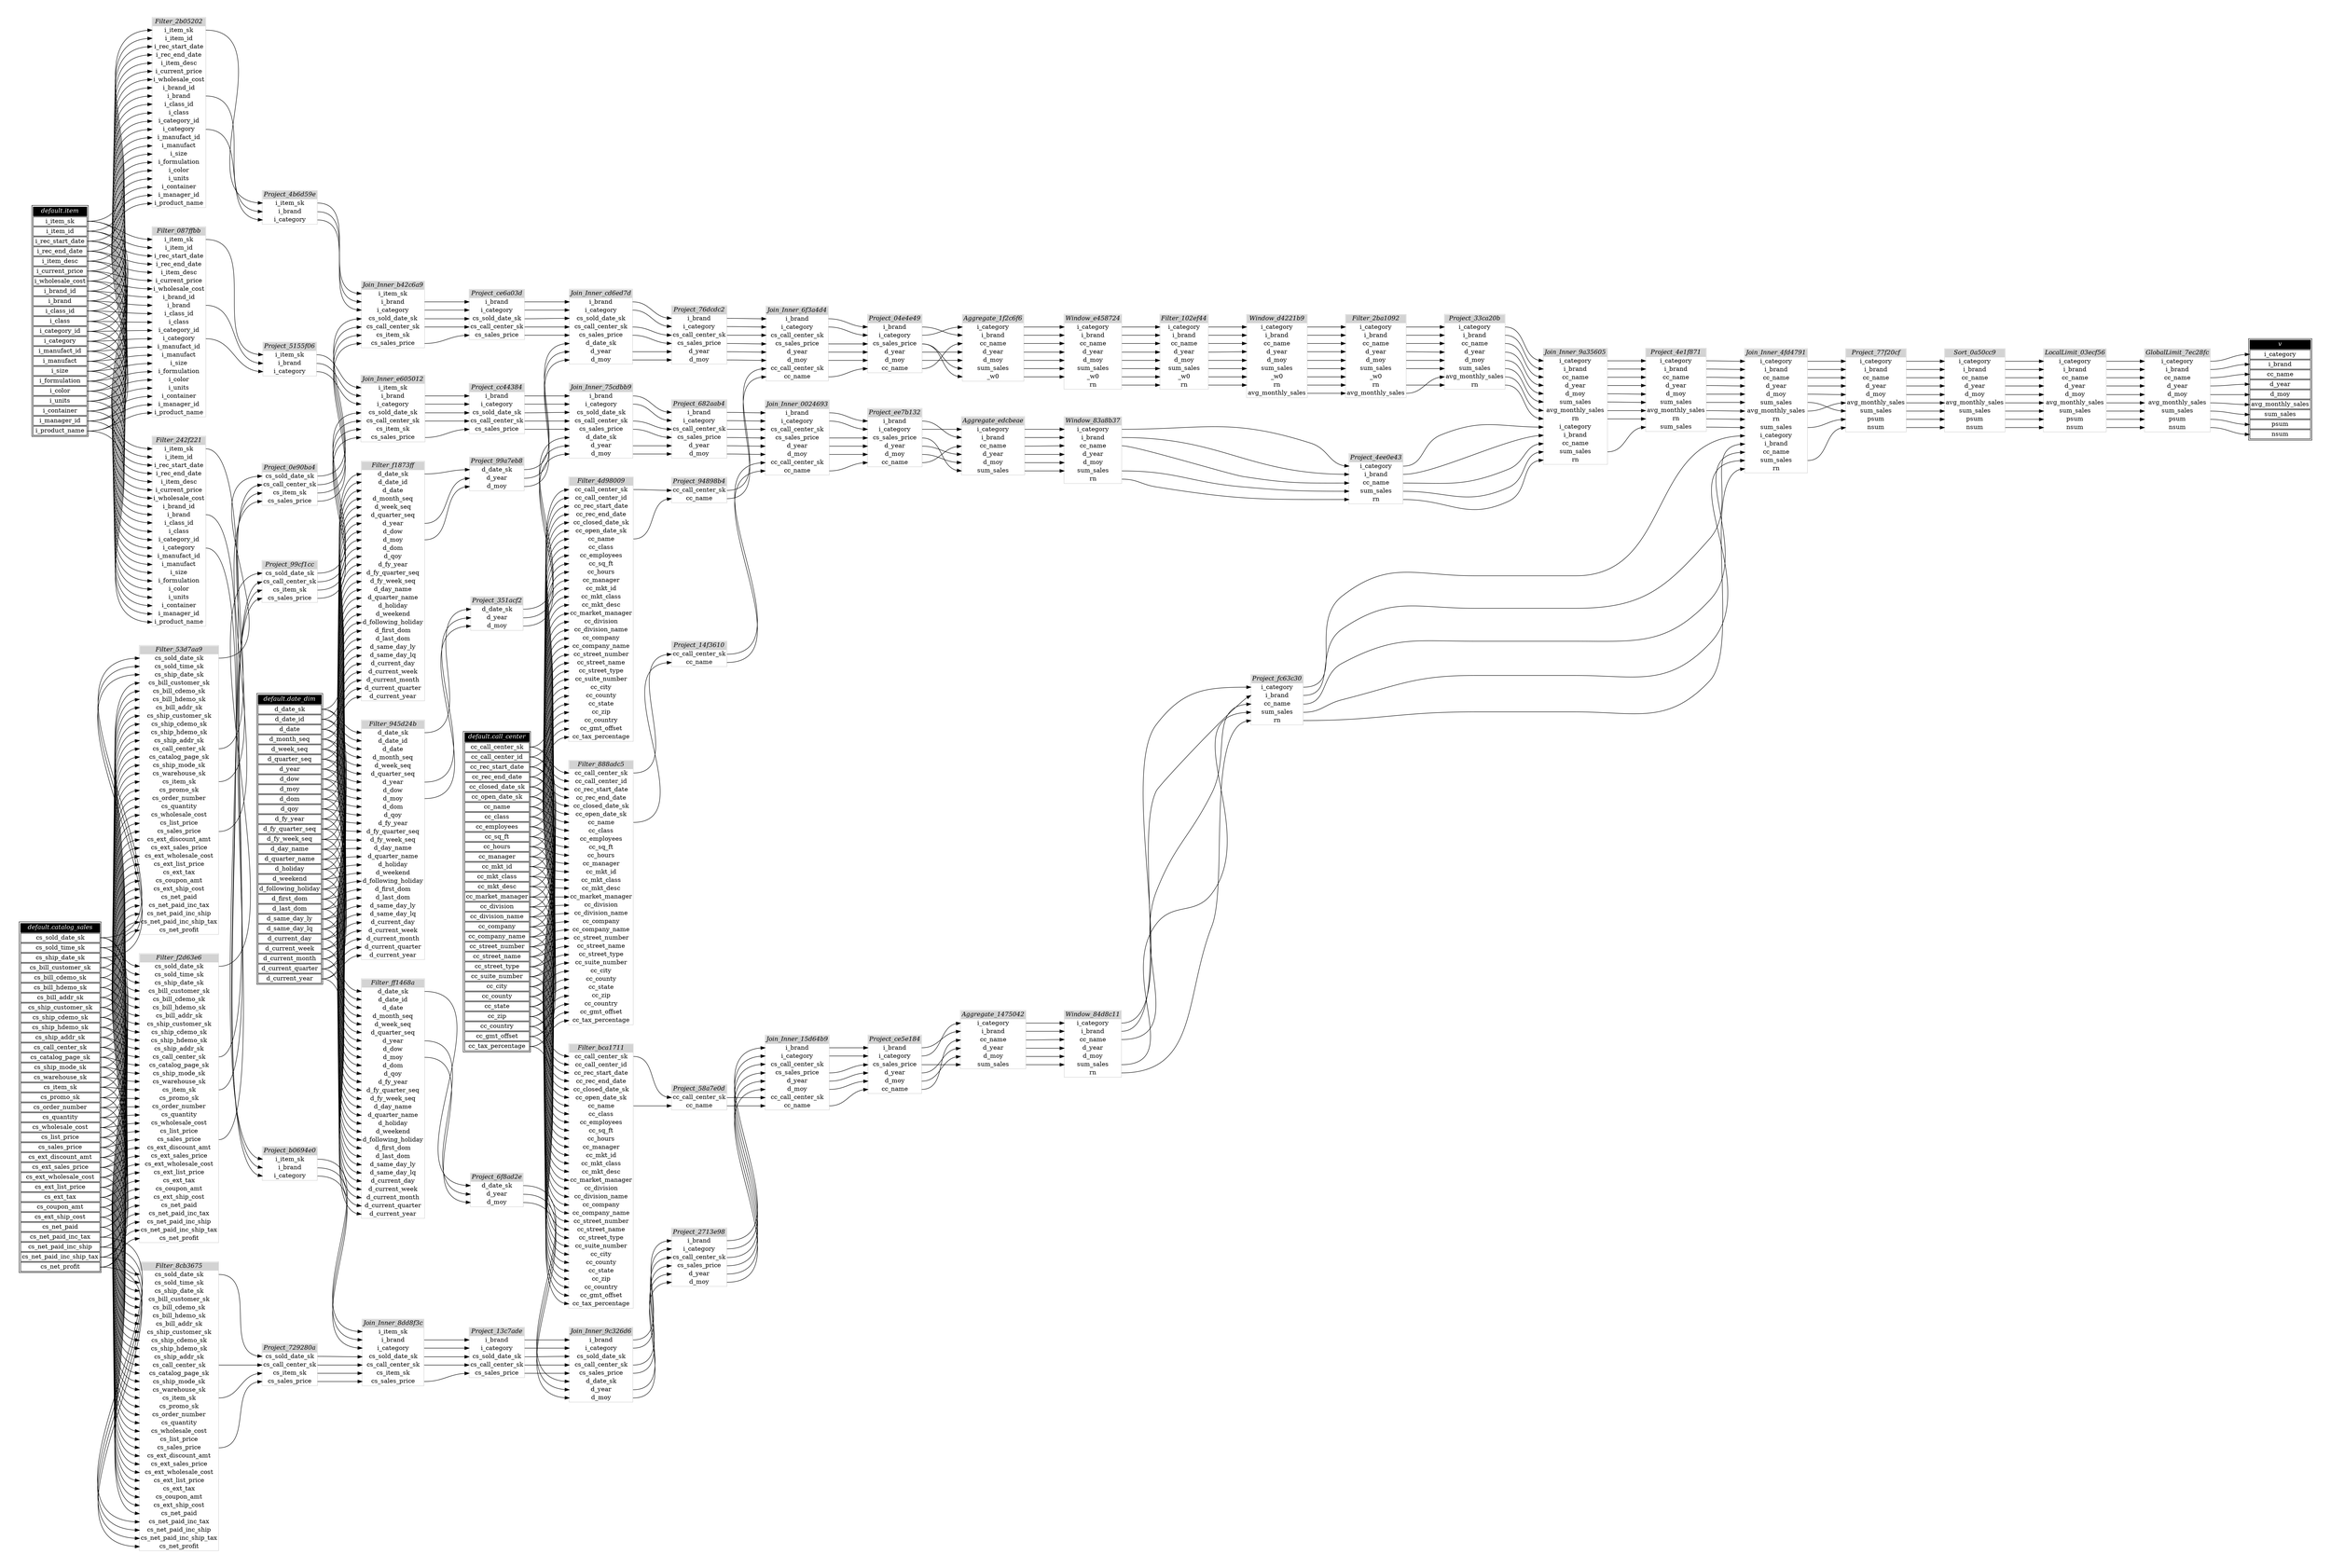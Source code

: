// Automatically generated by TPCDSFlowTestSuite


digraph {
  graph [pad="0.5" nodesep="0.5" ranksep="1" fontname="Helvetica" rankdir=LR];
  node [shape=plaintext]

  
"Aggregate_1475042" [label=<
<table color="lightgray" border="1" cellborder="0" cellspacing="0">
  <tr><td bgcolor="lightgray" port="nodeName"><i>Aggregate_1475042</i></td></tr>
  <tr><td port="0">i_category</td></tr>
<tr><td port="1">i_brand</td></tr>
<tr><td port="2">cc_name</td></tr>
<tr><td port="3">d_year</td></tr>
<tr><td port="4">d_moy</td></tr>
<tr><td port="5">sum_sales</td></tr>
</table>>];
     

"Aggregate_1f2c6f6" [label=<
<table color="lightgray" border="1" cellborder="0" cellspacing="0">
  <tr><td bgcolor="lightgray" port="nodeName"><i>Aggregate_1f2c6f6</i></td></tr>
  <tr><td port="0">i_category</td></tr>
<tr><td port="1">i_brand</td></tr>
<tr><td port="2">cc_name</td></tr>
<tr><td port="3">d_year</td></tr>
<tr><td port="4">d_moy</td></tr>
<tr><td port="5">sum_sales</td></tr>
<tr><td port="6">_w0</td></tr>
</table>>];
     

"Aggregate_edcbeae" [label=<
<table color="lightgray" border="1" cellborder="0" cellspacing="0">
  <tr><td bgcolor="lightgray" port="nodeName"><i>Aggregate_edcbeae</i></td></tr>
  <tr><td port="0">i_category</td></tr>
<tr><td port="1">i_brand</td></tr>
<tr><td port="2">cc_name</td></tr>
<tr><td port="3">d_year</td></tr>
<tr><td port="4">d_moy</td></tr>
<tr><td port="5">sum_sales</td></tr>
</table>>];
     

"Filter_087ffbb" [label=<
<table color="lightgray" border="1" cellborder="0" cellspacing="0">
  <tr><td bgcolor="lightgray" port="nodeName"><i>Filter_087ffbb</i></td></tr>
  <tr><td port="0">i_item_sk</td></tr>
<tr><td port="1">i_item_id</td></tr>
<tr><td port="2">i_rec_start_date</td></tr>
<tr><td port="3">i_rec_end_date</td></tr>
<tr><td port="4">i_item_desc</td></tr>
<tr><td port="5">i_current_price</td></tr>
<tr><td port="6">i_wholesale_cost</td></tr>
<tr><td port="7">i_brand_id</td></tr>
<tr><td port="8">i_brand</td></tr>
<tr><td port="9">i_class_id</td></tr>
<tr><td port="10">i_class</td></tr>
<tr><td port="11">i_category_id</td></tr>
<tr><td port="12">i_category</td></tr>
<tr><td port="13">i_manufact_id</td></tr>
<tr><td port="14">i_manufact</td></tr>
<tr><td port="15">i_size</td></tr>
<tr><td port="16">i_formulation</td></tr>
<tr><td port="17">i_color</td></tr>
<tr><td port="18">i_units</td></tr>
<tr><td port="19">i_container</td></tr>
<tr><td port="20">i_manager_id</td></tr>
<tr><td port="21">i_product_name</td></tr>
</table>>];
     

"Filter_102ef44" [label=<
<table color="lightgray" border="1" cellborder="0" cellspacing="0">
  <tr><td bgcolor="lightgray" port="nodeName"><i>Filter_102ef44</i></td></tr>
  <tr><td port="0">i_category</td></tr>
<tr><td port="1">i_brand</td></tr>
<tr><td port="2">cc_name</td></tr>
<tr><td port="3">d_year</td></tr>
<tr><td port="4">d_moy</td></tr>
<tr><td port="5">sum_sales</td></tr>
<tr><td port="6">_w0</td></tr>
<tr><td port="7">rn</td></tr>
</table>>];
     

"Filter_242f221" [label=<
<table color="lightgray" border="1" cellborder="0" cellspacing="0">
  <tr><td bgcolor="lightgray" port="nodeName"><i>Filter_242f221</i></td></tr>
  <tr><td port="0">i_item_sk</td></tr>
<tr><td port="1">i_item_id</td></tr>
<tr><td port="2">i_rec_start_date</td></tr>
<tr><td port="3">i_rec_end_date</td></tr>
<tr><td port="4">i_item_desc</td></tr>
<tr><td port="5">i_current_price</td></tr>
<tr><td port="6">i_wholesale_cost</td></tr>
<tr><td port="7">i_brand_id</td></tr>
<tr><td port="8">i_brand</td></tr>
<tr><td port="9">i_class_id</td></tr>
<tr><td port="10">i_class</td></tr>
<tr><td port="11">i_category_id</td></tr>
<tr><td port="12">i_category</td></tr>
<tr><td port="13">i_manufact_id</td></tr>
<tr><td port="14">i_manufact</td></tr>
<tr><td port="15">i_size</td></tr>
<tr><td port="16">i_formulation</td></tr>
<tr><td port="17">i_color</td></tr>
<tr><td port="18">i_units</td></tr>
<tr><td port="19">i_container</td></tr>
<tr><td port="20">i_manager_id</td></tr>
<tr><td port="21">i_product_name</td></tr>
</table>>];
     

"Filter_2b05202" [label=<
<table color="lightgray" border="1" cellborder="0" cellspacing="0">
  <tr><td bgcolor="lightgray" port="nodeName"><i>Filter_2b05202</i></td></tr>
  <tr><td port="0">i_item_sk</td></tr>
<tr><td port="1">i_item_id</td></tr>
<tr><td port="2">i_rec_start_date</td></tr>
<tr><td port="3">i_rec_end_date</td></tr>
<tr><td port="4">i_item_desc</td></tr>
<tr><td port="5">i_current_price</td></tr>
<tr><td port="6">i_wholesale_cost</td></tr>
<tr><td port="7">i_brand_id</td></tr>
<tr><td port="8">i_brand</td></tr>
<tr><td port="9">i_class_id</td></tr>
<tr><td port="10">i_class</td></tr>
<tr><td port="11">i_category_id</td></tr>
<tr><td port="12">i_category</td></tr>
<tr><td port="13">i_manufact_id</td></tr>
<tr><td port="14">i_manufact</td></tr>
<tr><td port="15">i_size</td></tr>
<tr><td port="16">i_formulation</td></tr>
<tr><td port="17">i_color</td></tr>
<tr><td port="18">i_units</td></tr>
<tr><td port="19">i_container</td></tr>
<tr><td port="20">i_manager_id</td></tr>
<tr><td port="21">i_product_name</td></tr>
</table>>];
     

"Filter_2ba1092" [label=<
<table color="lightgray" border="1" cellborder="0" cellspacing="0">
  <tr><td bgcolor="lightgray" port="nodeName"><i>Filter_2ba1092</i></td></tr>
  <tr><td port="0">i_category</td></tr>
<tr><td port="1">i_brand</td></tr>
<tr><td port="2">cc_name</td></tr>
<tr><td port="3">d_year</td></tr>
<tr><td port="4">d_moy</td></tr>
<tr><td port="5">sum_sales</td></tr>
<tr><td port="6">_w0</td></tr>
<tr><td port="7">rn</td></tr>
<tr><td port="8">avg_monthly_sales</td></tr>
</table>>];
     

"Filter_4d98009" [label=<
<table color="lightgray" border="1" cellborder="0" cellspacing="0">
  <tr><td bgcolor="lightgray" port="nodeName"><i>Filter_4d98009</i></td></tr>
  <tr><td port="0">cc_call_center_sk</td></tr>
<tr><td port="1">cc_call_center_id</td></tr>
<tr><td port="2">cc_rec_start_date</td></tr>
<tr><td port="3">cc_rec_end_date</td></tr>
<tr><td port="4">cc_closed_date_sk</td></tr>
<tr><td port="5">cc_open_date_sk</td></tr>
<tr><td port="6">cc_name</td></tr>
<tr><td port="7">cc_class</td></tr>
<tr><td port="8">cc_employees</td></tr>
<tr><td port="9">cc_sq_ft</td></tr>
<tr><td port="10">cc_hours</td></tr>
<tr><td port="11">cc_manager</td></tr>
<tr><td port="12">cc_mkt_id</td></tr>
<tr><td port="13">cc_mkt_class</td></tr>
<tr><td port="14">cc_mkt_desc</td></tr>
<tr><td port="15">cc_market_manager</td></tr>
<tr><td port="16">cc_division</td></tr>
<tr><td port="17">cc_division_name</td></tr>
<tr><td port="18">cc_company</td></tr>
<tr><td port="19">cc_company_name</td></tr>
<tr><td port="20">cc_street_number</td></tr>
<tr><td port="21">cc_street_name</td></tr>
<tr><td port="22">cc_street_type</td></tr>
<tr><td port="23">cc_suite_number</td></tr>
<tr><td port="24">cc_city</td></tr>
<tr><td port="25">cc_county</td></tr>
<tr><td port="26">cc_state</td></tr>
<tr><td port="27">cc_zip</td></tr>
<tr><td port="28">cc_country</td></tr>
<tr><td port="29">cc_gmt_offset</td></tr>
<tr><td port="30">cc_tax_percentage</td></tr>
</table>>];
     

"Filter_53d7aa9" [label=<
<table color="lightgray" border="1" cellborder="0" cellspacing="0">
  <tr><td bgcolor="lightgray" port="nodeName"><i>Filter_53d7aa9</i></td></tr>
  <tr><td port="0">cs_sold_date_sk</td></tr>
<tr><td port="1">cs_sold_time_sk</td></tr>
<tr><td port="2">cs_ship_date_sk</td></tr>
<tr><td port="3">cs_bill_customer_sk</td></tr>
<tr><td port="4">cs_bill_cdemo_sk</td></tr>
<tr><td port="5">cs_bill_hdemo_sk</td></tr>
<tr><td port="6">cs_bill_addr_sk</td></tr>
<tr><td port="7">cs_ship_customer_sk</td></tr>
<tr><td port="8">cs_ship_cdemo_sk</td></tr>
<tr><td port="9">cs_ship_hdemo_sk</td></tr>
<tr><td port="10">cs_ship_addr_sk</td></tr>
<tr><td port="11">cs_call_center_sk</td></tr>
<tr><td port="12">cs_catalog_page_sk</td></tr>
<tr><td port="13">cs_ship_mode_sk</td></tr>
<tr><td port="14">cs_warehouse_sk</td></tr>
<tr><td port="15">cs_item_sk</td></tr>
<tr><td port="16">cs_promo_sk</td></tr>
<tr><td port="17">cs_order_number</td></tr>
<tr><td port="18">cs_quantity</td></tr>
<tr><td port="19">cs_wholesale_cost</td></tr>
<tr><td port="20">cs_list_price</td></tr>
<tr><td port="21">cs_sales_price</td></tr>
<tr><td port="22">cs_ext_discount_amt</td></tr>
<tr><td port="23">cs_ext_sales_price</td></tr>
<tr><td port="24">cs_ext_wholesale_cost</td></tr>
<tr><td port="25">cs_ext_list_price</td></tr>
<tr><td port="26">cs_ext_tax</td></tr>
<tr><td port="27">cs_coupon_amt</td></tr>
<tr><td port="28">cs_ext_ship_cost</td></tr>
<tr><td port="29">cs_net_paid</td></tr>
<tr><td port="30">cs_net_paid_inc_tax</td></tr>
<tr><td port="31">cs_net_paid_inc_ship</td></tr>
<tr><td port="32">cs_net_paid_inc_ship_tax</td></tr>
<tr><td port="33">cs_net_profit</td></tr>
</table>>];
     

"Filter_888adc5" [label=<
<table color="lightgray" border="1" cellborder="0" cellspacing="0">
  <tr><td bgcolor="lightgray" port="nodeName"><i>Filter_888adc5</i></td></tr>
  <tr><td port="0">cc_call_center_sk</td></tr>
<tr><td port="1">cc_call_center_id</td></tr>
<tr><td port="2">cc_rec_start_date</td></tr>
<tr><td port="3">cc_rec_end_date</td></tr>
<tr><td port="4">cc_closed_date_sk</td></tr>
<tr><td port="5">cc_open_date_sk</td></tr>
<tr><td port="6">cc_name</td></tr>
<tr><td port="7">cc_class</td></tr>
<tr><td port="8">cc_employees</td></tr>
<tr><td port="9">cc_sq_ft</td></tr>
<tr><td port="10">cc_hours</td></tr>
<tr><td port="11">cc_manager</td></tr>
<tr><td port="12">cc_mkt_id</td></tr>
<tr><td port="13">cc_mkt_class</td></tr>
<tr><td port="14">cc_mkt_desc</td></tr>
<tr><td port="15">cc_market_manager</td></tr>
<tr><td port="16">cc_division</td></tr>
<tr><td port="17">cc_division_name</td></tr>
<tr><td port="18">cc_company</td></tr>
<tr><td port="19">cc_company_name</td></tr>
<tr><td port="20">cc_street_number</td></tr>
<tr><td port="21">cc_street_name</td></tr>
<tr><td port="22">cc_street_type</td></tr>
<tr><td port="23">cc_suite_number</td></tr>
<tr><td port="24">cc_city</td></tr>
<tr><td port="25">cc_county</td></tr>
<tr><td port="26">cc_state</td></tr>
<tr><td port="27">cc_zip</td></tr>
<tr><td port="28">cc_country</td></tr>
<tr><td port="29">cc_gmt_offset</td></tr>
<tr><td port="30">cc_tax_percentage</td></tr>
</table>>];
     

"Filter_8cb3675" [label=<
<table color="lightgray" border="1" cellborder="0" cellspacing="0">
  <tr><td bgcolor="lightgray" port="nodeName"><i>Filter_8cb3675</i></td></tr>
  <tr><td port="0">cs_sold_date_sk</td></tr>
<tr><td port="1">cs_sold_time_sk</td></tr>
<tr><td port="2">cs_ship_date_sk</td></tr>
<tr><td port="3">cs_bill_customer_sk</td></tr>
<tr><td port="4">cs_bill_cdemo_sk</td></tr>
<tr><td port="5">cs_bill_hdemo_sk</td></tr>
<tr><td port="6">cs_bill_addr_sk</td></tr>
<tr><td port="7">cs_ship_customer_sk</td></tr>
<tr><td port="8">cs_ship_cdemo_sk</td></tr>
<tr><td port="9">cs_ship_hdemo_sk</td></tr>
<tr><td port="10">cs_ship_addr_sk</td></tr>
<tr><td port="11">cs_call_center_sk</td></tr>
<tr><td port="12">cs_catalog_page_sk</td></tr>
<tr><td port="13">cs_ship_mode_sk</td></tr>
<tr><td port="14">cs_warehouse_sk</td></tr>
<tr><td port="15">cs_item_sk</td></tr>
<tr><td port="16">cs_promo_sk</td></tr>
<tr><td port="17">cs_order_number</td></tr>
<tr><td port="18">cs_quantity</td></tr>
<tr><td port="19">cs_wholesale_cost</td></tr>
<tr><td port="20">cs_list_price</td></tr>
<tr><td port="21">cs_sales_price</td></tr>
<tr><td port="22">cs_ext_discount_amt</td></tr>
<tr><td port="23">cs_ext_sales_price</td></tr>
<tr><td port="24">cs_ext_wholesale_cost</td></tr>
<tr><td port="25">cs_ext_list_price</td></tr>
<tr><td port="26">cs_ext_tax</td></tr>
<tr><td port="27">cs_coupon_amt</td></tr>
<tr><td port="28">cs_ext_ship_cost</td></tr>
<tr><td port="29">cs_net_paid</td></tr>
<tr><td port="30">cs_net_paid_inc_tax</td></tr>
<tr><td port="31">cs_net_paid_inc_ship</td></tr>
<tr><td port="32">cs_net_paid_inc_ship_tax</td></tr>
<tr><td port="33">cs_net_profit</td></tr>
</table>>];
     

"Filter_945d24b" [label=<
<table color="lightgray" border="1" cellborder="0" cellspacing="0">
  <tr><td bgcolor="lightgray" port="nodeName"><i>Filter_945d24b</i></td></tr>
  <tr><td port="0">d_date_sk</td></tr>
<tr><td port="1">d_date_id</td></tr>
<tr><td port="2">d_date</td></tr>
<tr><td port="3">d_month_seq</td></tr>
<tr><td port="4">d_week_seq</td></tr>
<tr><td port="5">d_quarter_seq</td></tr>
<tr><td port="6">d_year</td></tr>
<tr><td port="7">d_dow</td></tr>
<tr><td port="8">d_moy</td></tr>
<tr><td port="9">d_dom</td></tr>
<tr><td port="10">d_qoy</td></tr>
<tr><td port="11">d_fy_year</td></tr>
<tr><td port="12">d_fy_quarter_seq</td></tr>
<tr><td port="13">d_fy_week_seq</td></tr>
<tr><td port="14">d_day_name</td></tr>
<tr><td port="15">d_quarter_name</td></tr>
<tr><td port="16">d_holiday</td></tr>
<tr><td port="17">d_weekend</td></tr>
<tr><td port="18">d_following_holiday</td></tr>
<tr><td port="19">d_first_dom</td></tr>
<tr><td port="20">d_last_dom</td></tr>
<tr><td port="21">d_same_day_ly</td></tr>
<tr><td port="22">d_same_day_lq</td></tr>
<tr><td port="23">d_current_day</td></tr>
<tr><td port="24">d_current_week</td></tr>
<tr><td port="25">d_current_month</td></tr>
<tr><td port="26">d_current_quarter</td></tr>
<tr><td port="27">d_current_year</td></tr>
</table>>];
     

"Filter_bca1711" [label=<
<table color="lightgray" border="1" cellborder="0" cellspacing="0">
  <tr><td bgcolor="lightgray" port="nodeName"><i>Filter_bca1711</i></td></tr>
  <tr><td port="0">cc_call_center_sk</td></tr>
<tr><td port="1">cc_call_center_id</td></tr>
<tr><td port="2">cc_rec_start_date</td></tr>
<tr><td port="3">cc_rec_end_date</td></tr>
<tr><td port="4">cc_closed_date_sk</td></tr>
<tr><td port="5">cc_open_date_sk</td></tr>
<tr><td port="6">cc_name</td></tr>
<tr><td port="7">cc_class</td></tr>
<tr><td port="8">cc_employees</td></tr>
<tr><td port="9">cc_sq_ft</td></tr>
<tr><td port="10">cc_hours</td></tr>
<tr><td port="11">cc_manager</td></tr>
<tr><td port="12">cc_mkt_id</td></tr>
<tr><td port="13">cc_mkt_class</td></tr>
<tr><td port="14">cc_mkt_desc</td></tr>
<tr><td port="15">cc_market_manager</td></tr>
<tr><td port="16">cc_division</td></tr>
<tr><td port="17">cc_division_name</td></tr>
<tr><td port="18">cc_company</td></tr>
<tr><td port="19">cc_company_name</td></tr>
<tr><td port="20">cc_street_number</td></tr>
<tr><td port="21">cc_street_name</td></tr>
<tr><td port="22">cc_street_type</td></tr>
<tr><td port="23">cc_suite_number</td></tr>
<tr><td port="24">cc_city</td></tr>
<tr><td port="25">cc_county</td></tr>
<tr><td port="26">cc_state</td></tr>
<tr><td port="27">cc_zip</td></tr>
<tr><td port="28">cc_country</td></tr>
<tr><td port="29">cc_gmt_offset</td></tr>
<tr><td port="30">cc_tax_percentage</td></tr>
</table>>];
     

"Filter_f1873ff" [label=<
<table color="lightgray" border="1" cellborder="0" cellspacing="0">
  <tr><td bgcolor="lightgray" port="nodeName"><i>Filter_f1873ff</i></td></tr>
  <tr><td port="0">d_date_sk</td></tr>
<tr><td port="1">d_date_id</td></tr>
<tr><td port="2">d_date</td></tr>
<tr><td port="3">d_month_seq</td></tr>
<tr><td port="4">d_week_seq</td></tr>
<tr><td port="5">d_quarter_seq</td></tr>
<tr><td port="6">d_year</td></tr>
<tr><td port="7">d_dow</td></tr>
<tr><td port="8">d_moy</td></tr>
<tr><td port="9">d_dom</td></tr>
<tr><td port="10">d_qoy</td></tr>
<tr><td port="11">d_fy_year</td></tr>
<tr><td port="12">d_fy_quarter_seq</td></tr>
<tr><td port="13">d_fy_week_seq</td></tr>
<tr><td port="14">d_day_name</td></tr>
<tr><td port="15">d_quarter_name</td></tr>
<tr><td port="16">d_holiday</td></tr>
<tr><td port="17">d_weekend</td></tr>
<tr><td port="18">d_following_holiday</td></tr>
<tr><td port="19">d_first_dom</td></tr>
<tr><td port="20">d_last_dom</td></tr>
<tr><td port="21">d_same_day_ly</td></tr>
<tr><td port="22">d_same_day_lq</td></tr>
<tr><td port="23">d_current_day</td></tr>
<tr><td port="24">d_current_week</td></tr>
<tr><td port="25">d_current_month</td></tr>
<tr><td port="26">d_current_quarter</td></tr>
<tr><td port="27">d_current_year</td></tr>
</table>>];
     

"Filter_f2d63e6" [label=<
<table color="lightgray" border="1" cellborder="0" cellspacing="0">
  <tr><td bgcolor="lightgray" port="nodeName"><i>Filter_f2d63e6</i></td></tr>
  <tr><td port="0">cs_sold_date_sk</td></tr>
<tr><td port="1">cs_sold_time_sk</td></tr>
<tr><td port="2">cs_ship_date_sk</td></tr>
<tr><td port="3">cs_bill_customer_sk</td></tr>
<tr><td port="4">cs_bill_cdemo_sk</td></tr>
<tr><td port="5">cs_bill_hdemo_sk</td></tr>
<tr><td port="6">cs_bill_addr_sk</td></tr>
<tr><td port="7">cs_ship_customer_sk</td></tr>
<tr><td port="8">cs_ship_cdemo_sk</td></tr>
<tr><td port="9">cs_ship_hdemo_sk</td></tr>
<tr><td port="10">cs_ship_addr_sk</td></tr>
<tr><td port="11">cs_call_center_sk</td></tr>
<tr><td port="12">cs_catalog_page_sk</td></tr>
<tr><td port="13">cs_ship_mode_sk</td></tr>
<tr><td port="14">cs_warehouse_sk</td></tr>
<tr><td port="15">cs_item_sk</td></tr>
<tr><td port="16">cs_promo_sk</td></tr>
<tr><td port="17">cs_order_number</td></tr>
<tr><td port="18">cs_quantity</td></tr>
<tr><td port="19">cs_wholesale_cost</td></tr>
<tr><td port="20">cs_list_price</td></tr>
<tr><td port="21">cs_sales_price</td></tr>
<tr><td port="22">cs_ext_discount_amt</td></tr>
<tr><td port="23">cs_ext_sales_price</td></tr>
<tr><td port="24">cs_ext_wholesale_cost</td></tr>
<tr><td port="25">cs_ext_list_price</td></tr>
<tr><td port="26">cs_ext_tax</td></tr>
<tr><td port="27">cs_coupon_amt</td></tr>
<tr><td port="28">cs_ext_ship_cost</td></tr>
<tr><td port="29">cs_net_paid</td></tr>
<tr><td port="30">cs_net_paid_inc_tax</td></tr>
<tr><td port="31">cs_net_paid_inc_ship</td></tr>
<tr><td port="32">cs_net_paid_inc_ship_tax</td></tr>
<tr><td port="33">cs_net_profit</td></tr>
</table>>];
     

"Filter_ff1468a" [label=<
<table color="lightgray" border="1" cellborder="0" cellspacing="0">
  <tr><td bgcolor="lightgray" port="nodeName"><i>Filter_ff1468a</i></td></tr>
  <tr><td port="0">d_date_sk</td></tr>
<tr><td port="1">d_date_id</td></tr>
<tr><td port="2">d_date</td></tr>
<tr><td port="3">d_month_seq</td></tr>
<tr><td port="4">d_week_seq</td></tr>
<tr><td port="5">d_quarter_seq</td></tr>
<tr><td port="6">d_year</td></tr>
<tr><td port="7">d_dow</td></tr>
<tr><td port="8">d_moy</td></tr>
<tr><td port="9">d_dom</td></tr>
<tr><td port="10">d_qoy</td></tr>
<tr><td port="11">d_fy_year</td></tr>
<tr><td port="12">d_fy_quarter_seq</td></tr>
<tr><td port="13">d_fy_week_seq</td></tr>
<tr><td port="14">d_day_name</td></tr>
<tr><td port="15">d_quarter_name</td></tr>
<tr><td port="16">d_holiday</td></tr>
<tr><td port="17">d_weekend</td></tr>
<tr><td port="18">d_following_holiday</td></tr>
<tr><td port="19">d_first_dom</td></tr>
<tr><td port="20">d_last_dom</td></tr>
<tr><td port="21">d_same_day_ly</td></tr>
<tr><td port="22">d_same_day_lq</td></tr>
<tr><td port="23">d_current_day</td></tr>
<tr><td port="24">d_current_week</td></tr>
<tr><td port="25">d_current_month</td></tr>
<tr><td port="26">d_current_quarter</td></tr>
<tr><td port="27">d_current_year</td></tr>
</table>>];
     

"GlobalLimit_7ec28fc" [label=<
<table color="lightgray" border="1" cellborder="0" cellspacing="0">
  <tr><td bgcolor="lightgray" port="nodeName"><i>GlobalLimit_7ec28fc</i></td></tr>
  <tr><td port="0">i_category</td></tr>
<tr><td port="1">i_brand</td></tr>
<tr><td port="2">cc_name</td></tr>
<tr><td port="3">d_year</td></tr>
<tr><td port="4">d_moy</td></tr>
<tr><td port="5">avg_monthly_sales</td></tr>
<tr><td port="6">sum_sales</td></tr>
<tr><td port="7">psum</td></tr>
<tr><td port="8">nsum</td></tr>
</table>>];
     

"Join_Inner_0024693" [label=<
<table color="lightgray" border="1" cellborder="0" cellspacing="0">
  <tr><td bgcolor="lightgray" port="nodeName"><i>Join_Inner_0024693</i></td></tr>
  <tr><td port="0">i_brand</td></tr>
<tr><td port="1">i_category</td></tr>
<tr><td port="2">cs_call_center_sk</td></tr>
<tr><td port="3">cs_sales_price</td></tr>
<tr><td port="4">d_year</td></tr>
<tr><td port="5">d_moy</td></tr>
<tr><td port="6">cc_call_center_sk</td></tr>
<tr><td port="7">cc_name</td></tr>
</table>>];
     

"Join_Inner_15d64b9" [label=<
<table color="lightgray" border="1" cellborder="0" cellspacing="0">
  <tr><td bgcolor="lightgray" port="nodeName"><i>Join_Inner_15d64b9</i></td></tr>
  <tr><td port="0">i_brand</td></tr>
<tr><td port="1">i_category</td></tr>
<tr><td port="2">cs_call_center_sk</td></tr>
<tr><td port="3">cs_sales_price</td></tr>
<tr><td port="4">d_year</td></tr>
<tr><td port="5">d_moy</td></tr>
<tr><td port="6">cc_call_center_sk</td></tr>
<tr><td port="7">cc_name</td></tr>
</table>>];
     

"Join_Inner_4fd4791" [label=<
<table color="lightgray" border="1" cellborder="0" cellspacing="0">
  <tr><td bgcolor="lightgray" port="nodeName"><i>Join_Inner_4fd4791</i></td></tr>
  <tr><td port="0">i_category</td></tr>
<tr><td port="1">i_brand</td></tr>
<tr><td port="2">cc_name</td></tr>
<tr><td port="3">d_year</td></tr>
<tr><td port="4">d_moy</td></tr>
<tr><td port="5">sum_sales</td></tr>
<tr><td port="6">avg_monthly_sales</td></tr>
<tr><td port="7">rn</td></tr>
<tr><td port="8">sum_sales</td></tr>
<tr><td port="9">i_category</td></tr>
<tr><td port="10">i_brand</td></tr>
<tr><td port="11">cc_name</td></tr>
<tr><td port="12">sum_sales</td></tr>
<tr><td port="13">rn</td></tr>
</table>>];
     

"Join_Inner_6f3a4d4" [label=<
<table color="lightgray" border="1" cellborder="0" cellspacing="0">
  <tr><td bgcolor="lightgray" port="nodeName"><i>Join_Inner_6f3a4d4</i></td></tr>
  <tr><td port="0">i_brand</td></tr>
<tr><td port="1">i_category</td></tr>
<tr><td port="2">cs_call_center_sk</td></tr>
<tr><td port="3">cs_sales_price</td></tr>
<tr><td port="4">d_year</td></tr>
<tr><td port="5">d_moy</td></tr>
<tr><td port="6">cc_call_center_sk</td></tr>
<tr><td port="7">cc_name</td></tr>
</table>>];
     

"Join_Inner_75cdbb9" [label=<
<table color="lightgray" border="1" cellborder="0" cellspacing="0">
  <tr><td bgcolor="lightgray" port="nodeName"><i>Join_Inner_75cdbb9</i></td></tr>
  <tr><td port="0">i_brand</td></tr>
<tr><td port="1">i_category</td></tr>
<tr><td port="2">cs_sold_date_sk</td></tr>
<tr><td port="3">cs_call_center_sk</td></tr>
<tr><td port="4">cs_sales_price</td></tr>
<tr><td port="5">d_date_sk</td></tr>
<tr><td port="6">d_year</td></tr>
<tr><td port="7">d_moy</td></tr>
</table>>];
     

"Join_Inner_8dd8f3c" [label=<
<table color="lightgray" border="1" cellborder="0" cellspacing="0">
  <tr><td bgcolor="lightgray" port="nodeName"><i>Join_Inner_8dd8f3c</i></td></tr>
  <tr><td port="0">i_item_sk</td></tr>
<tr><td port="1">i_brand</td></tr>
<tr><td port="2">i_category</td></tr>
<tr><td port="3">cs_sold_date_sk</td></tr>
<tr><td port="4">cs_call_center_sk</td></tr>
<tr><td port="5">cs_item_sk</td></tr>
<tr><td port="6">cs_sales_price</td></tr>
</table>>];
     

"Join_Inner_9a35605" [label=<
<table color="lightgray" border="1" cellborder="0" cellspacing="0">
  <tr><td bgcolor="lightgray" port="nodeName"><i>Join_Inner_9a35605</i></td></tr>
  <tr><td port="0">i_category</td></tr>
<tr><td port="1">i_brand</td></tr>
<tr><td port="2">cc_name</td></tr>
<tr><td port="3">d_year</td></tr>
<tr><td port="4">d_moy</td></tr>
<tr><td port="5">sum_sales</td></tr>
<tr><td port="6">avg_monthly_sales</td></tr>
<tr><td port="7">rn</td></tr>
<tr><td port="8">i_category</td></tr>
<tr><td port="9">i_brand</td></tr>
<tr><td port="10">cc_name</td></tr>
<tr><td port="11">sum_sales</td></tr>
<tr><td port="12">rn</td></tr>
</table>>];
     

"Join_Inner_9c326d6" [label=<
<table color="lightgray" border="1" cellborder="0" cellspacing="0">
  <tr><td bgcolor="lightgray" port="nodeName"><i>Join_Inner_9c326d6</i></td></tr>
  <tr><td port="0">i_brand</td></tr>
<tr><td port="1">i_category</td></tr>
<tr><td port="2">cs_sold_date_sk</td></tr>
<tr><td port="3">cs_call_center_sk</td></tr>
<tr><td port="4">cs_sales_price</td></tr>
<tr><td port="5">d_date_sk</td></tr>
<tr><td port="6">d_year</td></tr>
<tr><td port="7">d_moy</td></tr>
</table>>];
     

"Join_Inner_b42c6a9" [label=<
<table color="lightgray" border="1" cellborder="0" cellspacing="0">
  <tr><td bgcolor="lightgray" port="nodeName"><i>Join_Inner_b42c6a9</i></td></tr>
  <tr><td port="0">i_item_sk</td></tr>
<tr><td port="1">i_brand</td></tr>
<tr><td port="2">i_category</td></tr>
<tr><td port="3">cs_sold_date_sk</td></tr>
<tr><td port="4">cs_call_center_sk</td></tr>
<tr><td port="5">cs_item_sk</td></tr>
<tr><td port="6">cs_sales_price</td></tr>
</table>>];
     

"Join_Inner_cd6ed7d" [label=<
<table color="lightgray" border="1" cellborder="0" cellspacing="0">
  <tr><td bgcolor="lightgray" port="nodeName"><i>Join_Inner_cd6ed7d</i></td></tr>
  <tr><td port="0">i_brand</td></tr>
<tr><td port="1">i_category</td></tr>
<tr><td port="2">cs_sold_date_sk</td></tr>
<tr><td port="3">cs_call_center_sk</td></tr>
<tr><td port="4">cs_sales_price</td></tr>
<tr><td port="5">d_date_sk</td></tr>
<tr><td port="6">d_year</td></tr>
<tr><td port="7">d_moy</td></tr>
</table>>];
     

"Join_Inner_e605012" [label=<
<table color="lightgray" border="1" cellborder="0" cellspacing="0">
  <tr><td bgcolor="lightgray" port="nodeName"><i>Join_Inner_e605012</i></td></tr>
  <tr><td port="0">i_item_sk</td></tr>
<tr><td port="1">i_brand</td></tr>
<tr><td port="2">i_category</td></tr>
<tr><td port="3">cs_sold_date_sk</td></tr>
<tr><td port="4">cs_call_center_sk</td></tr>
<tr><td port="5">cs_item_sk</td></tr>
<tr><td port="6">cs_sales_price</td></tr>
</table>>];
     

"LocalLimit_03ecf56" [label=<
<table color="lightgray" border="1" cellborder="0" cellspacing="0">
  <tr><td bgcolor="lightgray" port="nodeName"><i>LocalLimit_03ecf56</i></td></tr>
  <tr><td port="0">i_category</td></tr>
<tr><td port="1">i_brand</td></tr>
<tr><td port="2">cc_name</td></tr>
<tr><td port="3">d_year</td></tr>
<tr><td port="4">d_moy</td></tr>
<tr><td port="5">avg_monthly_sales</td></tr>
<tr><td port="6">sum_sales</td></tr>
<tr><td port="7">psum</td></tr>
<tr><td port="8">nsum</td></tr>
</table>>];
     

"Project_04e4e49" [label=<
<table color="lightgray" border="1" cellborder="0" cellspacing="0">
  <tr><td bgcolor="lightgray" port="nodeName"><i>Project_04e4e49</i></td></tr>
  <tr><td port="0">i_brand</td></tr>
<tr><td port="1">i_category</td></tr>
<tr><td port="2">cs_sales_price</td></tr>
<tr><td port="3">d_year</td></tr>
<tr><td port="4">d_moy</td></tr>
<tr><td port="5">cc_name</td></tr>
</table>>];
     

"Project_0e90ba4" [label=<
<table color="lightgray" border="1" cellborder="0" cellspacing="0">
  <tr><td bgcolor="lightgray" port="nodeName"><i>Project_0e90ba4</i></td></tr>
  <tr><td port="0">cs_sold_date_sk</td></tr>
<tr><td port="1">cs_call_center_sk</td></tr>
<tr><td port="2">cs_item_sk</td></tr>
<tr><td port="3">cs_sales_price</td></tr>
</table>>];
     

"Project_13c7ade" [label=<
<table color="lightgray" border="1" cellborder="0" cellspacing="0">
  <tr><td bgcolor="lightgray" port="nodeName"><i>Project_13c7ade</i></td></tr>
  <tr><td port="0">i_brand</td></tr>
<tr><td port="1">i_category</td></tr>
<tr><td port="2">cs_sold_date_sk</td></tr>
<tr><td port="3">cs_call_center_sk</td></tr>
<tr><td port="4">cs_sales_price</td></tr>
</table>>];
     

"Project_14f3610" [label=<
<table color="lightgray" border="1" cellborder="0" cellspacing="0">
  <tr><td bgcolor="lightgray" port="nodeName"><i>Project_14f3610</i></td></tr>
  <tr><td port="0">cc_call_center_sk</td></tr>
<tr><td port="1">cc_name</td></tr>
</table>>];
     

"Project_2713e98" [label=<
<table color="lightgray" border="1" cellborder="0" cellspacing="0">
  <tr><td bgcolor="lightgray" port="nodeName"><i>Project_2713e98</i></td></tr>
  <tr><td port="0">i_brand</td></tr>
<tr><td port="1">i_category</td></tr>
<tr><td port="2">cs_call_center_sk</td></tr>
<tr><td port="3">cs_sales_price</td></tr>
<tr><td port="4">d_year</td></tr>
<tr><td port="5">d_moy</td></tr>
</table>>];
     

"Project_33ca20b" [label=<
<table color="lightgray" border="1" cellborder="0" cellspacing="0">
  <tr><td bgcolor="lightgray" port="nodeName"><i>Project_33ca20b</i></td></tr>
  <tr><td port="0">i_category</td></tr>
<tr><td port="1">i_brand</td></tr>
<tr><td port="2">cc_name</td></tr>
<tr><td port="3">d_year</td></tr>
<tr><td port="4">d_moy</td></tr>
<tr><td port="5">sum_sales</td></tr>
<tr><td port="6">avg_monthly_sales</td></tr>
<tr><td port="7">rn</td></tr>
</table>>];
     

"Project_351acf2" [label=<
<table color="lightgray" border="1" cellborder="0" cellspacing="0">
  <tr><td bgcolor="lightgray" port="nodeName"><i>Project_351acf2</i></td></tr>
  <tr><td port="0">d_date_sk</td></tr>
<tr><td port="1">d_year</td></tr>
<tr><td port="2">d_moy</td></tr>
</table>>];
     

"Project_4b6d59e" [label=<
<table color="lightgray" border="1" cellborder="0" cellspacing="0">
  <tr><td bgcolor="lightgray" port="nodeName"><i>Project_4b6d59e</i></td></tr>
  <tr><td port="0">i_item_sk</td></tr>
<tr><td port="1">i_brand</td></tr>
<tr><td port="2">i_category</td></tr>
</table>>];
     

"Project_4e1f871" [label=<
<table color="lightgray" border="1" cellborder="0" cellspacing="0">
  <tr><td bgcolor="lightgray" port="nodeName"><i>Project_4e1f871</i></td></tr>
  <tr><td port="0">i_category</td></tr>
<tr><td port="1">i_brand</td></tr>
<tr><td port="2">cc_name</td></tr>
<tr><td port="3">d_year</td></tr>
<tr><td port="4">d_moy</td></tr>
<tr><td port="5">sum_sales</td></tr>
<tr><td port="6">avg_monthly_sales</td></tr>
<tr><td port="7">rn</td></tr>
<tr><td port="8">sum_sales</td></tr>
</table>>];
     

"Project_4ee0e43" [label=<
<table color="lightgray" border="1" cellborder="0" cellspacing="0">
  <tr><td bgcolor="lightgray" port="nodeName"><i>Project_4ee0e43</i></td></tr>
  <tr><td port="0">i_category</td></tr>
<tr><td port="1">i_brand</td></tr>
<tr><td port="2">cc_name</td></tr>
<tr><td port="3">sum_sales</td></tr>
<tr><td port="4">rn</td></tr>
</table>>];
     

"Project_5155f06" [label=<
<table color="lightgray" border="1" cellborder="0" cellspacing="0">
  <tr><td bgcolor="lightgray" port="nodeName"><i>Project_5155f06</i></td></tr>
  <tr><td port="0">i_item_sk</td></tr>
<tr><td port="1">i_brand</td></tr>
<tr><td port="2">i_category</td></tr>
</table>>];
     

"Project_58a7e0d" [label=<
<table color="lightgray" border="1" cellborder="0" cellspacing="0">
  <tr><td bgcolor="lightgray" port="nodeName"><i>Project_58a7e0d</i></td></tr>
  <tr><td port="0">cc_call_center_sk</td></tr>
<tr><td port="1">cc_name</td></tr>
</table>>];
     

"Project_682aab4" [label=<
<table color="lightgray" border="1" cellborder="0" cellspacing="0">
  <tr><td bgcolor="lightgray" port="nodeName"><i>Project_682aab4</i></td></tr>
  <tr><td port="0">i_brand</td></tr>
<tr><td port="1">i_category</td></tr>
<tr><td port="2">cs_call_center_sk</td></tr>
<tr><td port="3">cs_sales_price</td></tr>
<tr><td port="4">d_year</td></tr>
<tr><td port="5">d_moy</td></tr>
</table>>];
     

"Project_6f8ad2e" [label=<
<table color="lightgray" border="1" cellborder="0" cellspacing="0">
  <tr><td bgcolor="lightgray" port="nodeName"><i>Project_6f8ad2e</i></td></tr>
  <tr><td port="0">d_date_sk</td></tr>
<tr><td port="1">d_year</td></tr>
<tr><td port="2">d_moy</td></tr>
</table>>];
     

"Project_729280a" [label=<
<table color="lightgray" border="1" cellborder="0" cellspacing="0">
  <tr><td bgcolor="lightgray" port="nodeName"><i>Project_729280a</i></td></tr>
  <tr><td port="0">cs_sold_date_sk</td></tr>
<tr><td port="1">cs_call_center_sk</td></tr>
<tr><td port="2">cs_item_sk</td></tr>
<tr><td port="3">cs_sales_price</td></tr>
</table>>];
     

"Project_76dcdc2" [label=<
<table color="lightgray" border="1" cellborder="0" cellspacing="0">
  <tr><td bgcolor="lightgray" port="nodeName"><i>Project_76dcdc2</i></td></tr>
  <tr><td port="0">i_brand</td></tr>
<tr><td port="1">i_category</td></tr>
<tr><td port="2">cs_call_center_sk</td></tr>
<tr><td port="3">cs_sales_price</td></tr>
<tr><td port="4">d_year</td></tr>
<tr><td port="5">d_moy</td></tr>
</table>>];
     

"Project_77f20cf" [label=<
<table color="lightgray" border="1" cellborder="0" cellspacing="0">
  <tr><td bgcolor="lightgray" port="nodeName"><i>Project_77f20cf</i></td></tr>
  <tr><td port="0">i_category</td></tr>
<tr><td port="1">i_brand</td></tr>
<tr><td port="2">cc_name</td></tr>
<tr><td port="3">d_year</td></tr>
<tr><td port="4">d_moy</td></tr>
<tr><td port="5">avg_monthly_sales</td></tr>
<tr><td port="6">sum_sales</td></tr>
<tr><td port="7">psum</td></tr>
<tr><td port="8">nsum</td></tr>
</table>>];
     

"Project_94898b4" [label=<
<table color="lightgray" border="1" cellborder="0" cellspacing="0">
  <tr><td bgcolor="lightgray" port="nodeName"><i>Project_94898b4</i></td></tr>
  <tr><td port="0">cc_call_center_sk</td></tr>
<tr><td port="1">cc_name</td></tr>
</table>>];
     

"Project_99a7eb8" [label=<
<table color="lightgray" border="1" cellborder="0" cellspacing="0">
  <tr><td bgcolor="lightgray" port="nodeName"><i>Project_99a7eb8</i></td></tr>
  <tr><td port="0">d_date_sk</td></tr>
<tr><td port="1">d_year</td></tr>
<tr><td port="2">d_moy</td></tr>
</table>>];
     

"Project_99cf1cc" [label=<
<table color="lightgray" border="1" cellborder="0" cellspacing="0">
  <tr><td bgcolor="lightgray" port="nodeName"><i>Project_99cf1cc</i></td></tr>
  <tr><td port="0">cs_sold_date_sk</td></tr>
<tr><td port="1">cs_call_center_sk</td></tr>
<tr><td port="2">cs_item_sk</td></tr>
<tr><td port="3">cs_sales_price</td></tr>
</table>>];
     

"Project_b0694e0" [label=<
<table color="lightgray" border="1" cellborder="0" cellspacing="0">
  <tr><td bgcolor="lightgray" port="nodeName"><i>Project_b0694e0</i></td></tr>
  <tr><td port="0">i_item_sk</td></tr>
<tr><td port="1">i_brand</td></tr>
<tr><td port="2">i_category</td></tr>
</table>>];
     

"Project_cc44384" [label=<
<table color="lightgray" border="1" cellborder="0" cellspacing="0">
  <tr><td bgcolor="lightgray" port="nodeName"><i>Project_cc44384</i></td></tr>
  <tr><td port="0">i_brand</td></tr>
<tr><td port="1">i_category</td></tr>
<tr><td port="2">cs_sold_date_sk</td></tr>
<tr><td port="3">cs_call_center_sk</td></tr>
<tr><td port="4">cs_sales_price</td></tr>
</table>>];
     

"Project_ce5e184" [label=<
<table color="lightgray" border="1" cellborder="0" cellspacing="0">
  <tr><td bgcolor="lightgray" port="nodeName"><i>Project_ce5e184</i></td></tr>
  <tr><td port="0">i_brand</td></tr>
<tr><td port="1">i_category</td></tr>
<tr><td port="2">cs_sales_price</td></tr>
<tr><td port="3">d_year</td></tr>
<tr><td port="4">d_moy</td></tr>
<tr><td port="5">cc_name</td></tr>
</table>>];
     

"Project_ce6a03d" [label=<
<table color="lightgray" border="1" cellborder="0" cellspacing="0">
  <tr><td bgcolor="lightgray" port="nodeName"><i>Project_ce6a03d</i></td></tr>
  <tr><td port="0">i_brand</td></tr>
<tr><td port="1">i_category</td></tr>
<tr><td port="2">cs_sold_date_sk</td></tr>
<tr><td port="3">cs_call_center_sk</td></tr>
<tr><td port="4">cs_sales_price</td></tr>
</table>>];
     

"Project_ee7b132" [label=<
<table color="lightgray" border="1" cellborder="0" cellspacing="0">
  <tr><td bgcolor="lightgray" port="nodeName"><i>Project_ee7b132</i></td></tr>
  <tr><td port="0">i_brand</td></tr>
<tr><td port="1">i_category</td></tr>
<tr><td port="2">cs_sales_price</td></tr>
<tr><td port="3">d_year</td></tr>
<tr><td port="4">d_moy</td></tr>
<tr><td port="5">cc_name</td></tr>
</table>>];
     

"Project_fc63c30" [label=<
<table color="lightgray" border="1" cellborder="0" cellspacing="0">
  <tr><td bgcolor="lightgray" port="nodeName"><i>Project_fc63c30</i></td></tr>
  <tr><td port="0">i_category</td></tr>
<tr><td port="1">i_brand</td></tr>
<tr><td port="2">cc_name</td></tr>
<tr><td port="3">sum_sales</td></tr>
<tr><td port="4">rn</td></tr>
</table>>];
     

"Sort_0a50cc9" [label=<
<table color="lightgray" border="1" cellborder="0" cellspacing="0">
  <tr><td bgcolor="lightgray" port="nodeName"><i>Sort_0a50cc9</i></td></tr>
  <tr><td port="0">i_category</td></tr>
<tr><td port="1">i_brand</td></tr>
<tr><td port="2">cc_name</td></tr>
<tr><td port="3">d_year</td></tr>
<tr><td port="4">d_moy</td></tr>
<tr><td port="5">avg_monthly_sales</td></tr>
<tr><td port="6">sum_sales</td></tr>
<tr><td port="7">psum</td></tr>
<tr><td port="8">nsum</td></tr>
</table>>];
     

"Window_83a8b37" [label=<
<table color="lightgray" border="1" cellborder="0" cellspacing="0">
  <tr><td bgcolor="lightgray" port="nodeName"><i>Window_83a8b37</i></td></tr>
  <tr><td port="0">i_category</td></tr>
<tr><td port="1">i_brand</td></tr>
<tr><td port="2">cc_name</td></tr>
<tr><td port="3">d_year</td></tr>
<tr><td port="4">d_moy</td></tr>
<tr><td port="5">sum_sales</td></tr>
<tr><td port="6">rn</td></tr>
</table>>];
     

"Window_84d8c11" [label=<
<table color="lightgray" border="1" cellborder="0" cellspacing="0">
  <tr><td bgcolor="lightgray" port="nodeName"><i>Window_84d8c11</i></td></tr>
  <tr><td port="0">i_category</td></tr>
<tr><td port="1">i_brand</td></tr>
<tr><td port="2">cc_name</td></tr>
<tr><td port="3">d_year</td></tr>
<tr><td port="4">d_moy</td></tr>
<tr><td port="5">sum_sales</td></tr>
<tr><td port="6">rn</td></tr>
</table>>];
     

"Window_d4221b9" [label=<
<table color="lightgray" border="1" cellborder="0" cellspacing="0">
  <tr><td bgcolor="lightgray" port="nodeName"><i>Window_d4221b9</i></td></tr>
  <tr><td port="0">i_category</td></tr>
<tr><td port="1">i_brand</td></tr>
<tr><td port="2">cc_name</td></tr>
<tr><td port="3">d_year</td></tr>
<tr><td port="4">d_moy</td></tr>
<tr><td port="5">sum_sales</td></tr>
<tr><td port="6">_w0</td></tr>
<tr><td port="7">rn</td></tr>
<tr><td port="8">avg_monthly_sales</td></tr>
</table>>];
     

"Window_e458724" [label=<
<table color="lightgray" border="1" cellborder="0" cellspacing="0">
  <tr><td bgcolor="lightgray" port="nodeName"><i>Window_e458724</i></td></tr>
  <tr><td port="0">i_category</td></tr>
<tr><td port="1">i_brand</td></tr>
<tr><td port="2">cc_name</td></tr>
<tr><td port="3">d_year</td></tr>
<tr><td port="4">d_moy</td></tr>
<tr><td port="5">sum_sales</td></tr>
<tr><td port="6">_w0</td></tr>
<tr><td port="7">rn</td></tr>
</table>>];
     

"default.call_center" [color="black" label=<
<table>
  <tr><td bgcolor="black" port="nodeName"><i><font color="white">default.call_center</font></i></td></tr>
  <tr><td port="0">cc_call_center_sk</td></tr>
<tr><td port="1">cc_call_center_id</td></tr>
<tr><td port="2">cc_rec_start_date</td></tr>
<tr><td port="3">cc_rec_end_date</td></tr>
<tr><td port="4">cc_closed_date_sk</td></tr>
<tr><td port="5">cc_open_date_sk</td></tr>
<tr><td port="6">cc_name</td></tr>
<tr><td port="7">cc_class</td></tr>
<tr><td port="8">cc_employees</td></tr>
<tr><td port="9">cc_sq_ft</td></tr>
<tr><td port="10">cc_hours</td></tr>
<tr><td port="11">cc_manager</td></tr>
<tr><td port="12">cc_mkt_id</td></tr>
<tr><td port="13">cc_mkt_class</td></tr>
<tr><td port="14">cc_mkt_desc</td></tr>
<tr><td port="15">cc_market_manager</td></tr>
<tr><td port="16">cc_division</td></tr>
<tr><td port="17">cc_division_name</td></tr>
<tr><td port="18">cc_company</td></tr>
<tr><td port="19">cc_company_name</td></tr>
<tr><td port="20">cc_street_number</td></tr>
<tr><td port="21">cc_street_name</td></tr>
<tr><td port="22">cc_street_type</td></tr>
<tr><td port="23">cc_suite_number</td></tr>
<tr><td port="24">cc_city</td></tr>
<tr><td port="25">cc_county</td></tr>
<tr><td port="26">cc_state</td></tr>
<tr><td port="27">cc_zip</td></tr>
<tr><td port="28">cc_country</td></tr>
<tr><td port="29">cc_gmt_offset</td></tr>
<tr><td port="30">cc_tax_percentage</td></tr>
</table>>];
     

"default.catalog_sales" [color="black" label=<
<table>
  <tr><td bgcolor="black" port="nodeName"><i><font color="white">default.catalog_sales</font></i></td></tr>
  <tr><td port="0">cs_sold_date_sk</td></tr>
<tr><td port="1">cs_sold_time_sk</td></tr>
<tr><td port="2">cs_ship_date_sk</td></tr>
<tr><td port="3">cs_bill_customer_sk</td></tr>
<tr><td port="4">cs_bill_cdemo_sk</td></tr>
<tr><td port="5">cs_bill_hdemo_sk</td></tr>
<tr><td port="6">cs_bill_addr_sk</td></tr>
<tr><td port="7">cs_ship_customer_sk</td></tr>
<tr><td port="8">cs_ship_cdemo_sk</td></tr>
<tr><td port="9">cs_ship_hdemo_sk</td></tr>
<tr><td port="10">cs_ship_addr_sk</td></tr>
<tr><td port="11">cs_call_center_sk</td></tr>
<tr><td port="12">cs_catalog_page_sk</td></tr>
<tr><td port="13">cs_ship_mode_sk</td></tr>
<tr><td port="14">cs_warehouse_sk</td></tr>
<tr><td port="15">cs_item_sk</td></tr>
<tr><td port="16">cs_promo_sk</td></tr>
<tr><td port="17">cs_order_number</td></tr>
<tr><td port="18">cs_quantity</td></tr>
<tr><td port="19">cs_wholesale_cost</td></tr>
<tr><td port="20">cs_list_price</td></tr>
<tr><td port="21">cs_sales_price</td></tr>
<tr><td port="22">cs_ext_discount_amt</td></tr>
<tr><td port="23">cs_ext_sales_price</td></tr>
<tr><td port="24">cs_ext_wholesale_cost</td></tr>
<tr><td port="25">cs_ext_list_price</td></tr>
<tr><td port="26">cs_ext_tax</td></tr>
<tr><td port="27">cs_coupon_amt</td></tr>
<tr><td port="28">cs_ext_ship_cost</td></tr>
<tr><td port="29">cs_net_paid</td></tr>
<tr><td port="30">cs_net_paid_inc_tax</td></tr>
<tr><td port="31">cs_net_paid_inc_ship</td></tr>
<tr><td port="32">cs_net_paid_inc_ship_tax</td></tr>
<tr><td port="33">cs_net_profit</td></tr>
</table>>];
     

"default.date_dim" [color="black" label=<
<table>
  <tr><td bgcolor="black" port="nodeName"><i><font color="white">default.date_dim</font></i></td></tr>
  <tr><td port="0">d_date_sk</td></tr>
<tr><td port="1">d_date_id</td></tr>
<tr><td port="2">d_date</td></tr>
<tr><td port="3">d_month_seq</td></tr>
<tr><td port="4">d_week_seq</td></tr>
<tr><td port="5">d_quarter_seq</td></tr>
<tr><td port="6">d_year</td></tr>
<tr><td port="7">d_dow</td></tr>
<tr><td port="8">d_moy</td></tr>
<tr><td port="9">d_dom</td></tr>
<tr><td port="10">d_qoy</td></tr>
<tr><td port="11">d_fy_year</td></tr>
<tr><td port="12">d_fy_quarter_seq</td></tr>
<tr><td port="13">d_fy_week_seq</td></tr>
<tr><td port="14">d_day_name</td></tr>
<tr><td port="15">d_quarter_name</td></tr>
<tr><td port="16">d_holiday</td></tr>
<tr><td port="17">d_weekend</td></tr>
<tr><td port="18">d_following_holiday</td></tr>
<tr><td port="19">d_first_dom</td></tr>
<tr><td port="20">d_last_dom</td></tr>
<tr><td port="21">d_same_day_ly</td></tr>
<tr><td port="22">d_same_day_lq</td></tr>
<tr><td port="23">d_current_day</td></tr>
<tr><td port="24">d_current_week</td></tr>
<tr><td port="25">d_current_month</td></tr>
<tr><td port="26">d_current_quarter</td></tr>
<tr><td port="27">d_current_year</td></tr>
</table>>];
     

"default.item" [color="black" label=<
<table>
  <tr><td bgcolor="black" port="nodeName"><i><font color="white">default.item</font></i></td></tr>
  <tr><td port="0">i_item_sk</td></tr>
<tr><td port="1">i_item_id</td></tr>
<tr><td port="2">i_rec_start_date</td></tr>
<tr><td port="3">i_rec_end_date</td></tr>
<tr><td port="4">i_item_desc</td></tr>
<tr><td port="5">i_current_price</td></tr>
<tr><td port="6">i_wholesale_cost</td></tr>
<tr><td port="7">i_brand_id</td></tr>
<tr><td port="8">i_brand</td></tr>
<tr><td port="9">i_class_id</td></tr>
<tr><td port="10">i_class</td></tr>
<tr><td port="11">i_category_id</td></tr>
<tr><td port="12">i_category</td></tr>
<tr><td port="13">i_manufact_id</td></tr>
<tr><td port="14">i_manufact</td></tr>
<tr><td port="15">i_size</td></tr>
<tr><td port="16">i_formulation</td></tr>
<tr><td port="17">i_color</td></tr>
<tr><td port="18">i_units</td></tr>
<tr><td port="19">i_container</td></tr>
<tr><td port="20">i_manager_id</td></tr>
<tr><td port="21">i_product_name</td></tr>
</table>>];
     

"v" [color="black" label=<
<table>
  <tr><td bgcolor="black" port="nodeName"><i><font color="white">v</font></i></td></tr>
  <tr><td port="0">i_category</td></tr>
<tr><td port="1">i_brand</td></tr>
<tr><td port="2">cc_name</td></tr>
<tr><td port="3">d_year</td></tr>
<tr><td port="4">d_moy</td></tr>
<tr><td port="5">avg_monthly_sales</td></tr>
<tr><td port="6">sum_sales</td></tr>
<tr><td port="7">psum</td></tr>
<tr><td port="8">nsum</td></tr>
</table>>];
     
  "Aggregate_1475042":0 -> "Window_84d8c11":0;
"Aggregate_1475042":1 -> "Window_84d8c11":1;
"Aggregate_1475042":2 -> "Window_84d8c11":2;
"Aggregate_1475042":3 -> "Window_84d8c11":3;
"Aggregate_1475042":4 -> "Window_84d8c11":4;
"Aggregate_1475042":5 -> "Window_84d8c11":5;
"Aggregate_1f2c6f6":0 -> "Window_e458724":0;
"Aggregate_1f2c6f6":1 -> "Window_e458724":1;
"Aggregate_1f2c6f6":2 -> "Window_e458724":2;
"Aggregate_1f2c6f6":3 -> "Window_e458724":3;
"Aggregate_1f2c6f6":4 -> "Window_e458724":4;
"Aggregate_1f2c6f6":5 -> "Window_e458724":5;
"Aggregate_1f2c6f6":6 -> "Window_e458724":6;
"Aggregate_edcbeae":0 -> "Window_83a8b37":0;
"Aggregate_edcbeae":1 -> "Window_83a8b37":1;
"Aggregate_edcbeae":2 -> "Window_83a8b37":2;
"Aggregate_edcbeae":3 -> "Window_83a8b37":3;
"Aggregate_edcbeae":4 -> "Window_83a8b37":4;
"Aggregate_edcbeae":5 -> "Window_83a8b37":5;
"Filter_087ffbb":0 -> "Project_5155f06":0;
"Filter_087ffbb":12 -> "Project_5155f06":2;
"Filter_087ffbb":8 -> "Project_5155f06":1;
"Filter_102ef44":0 -> "Window_d4221b9":0;
"Filter_102ef44":1 -> "Window_d4221b9":1;
"Filter_102ef44":2 -> "Window_d4221b9":2;
"Filter_102ef44":3 -> "Window_d4221b9":3;
"Filter_102ef44":4 -> "Window_d4221b9":4;
"Filter_102ef44":5 -> "Window_d4221b9":5;
"Filter_102ef44":6 -> "Window_d4221b9":6;
"Filter_102ef44":7 -> "Window_d4221b9":7;
"Filter_242f221":0 -> "Project_b0694e0":0;
"Filter_242f221":12 -> "Project_b0694e0":2;
"Filter_242f221":8 -> "Project_b0694e0":1;
"Filter_2b05202":0 -> "Project_4b6d59e":0;
"Filter_2b05202":12 -> "Project_4b6d59e":2;
"Filter_2b05202":8 -> "Project_4b6d59e":1;
"Filter_2ba1092":0 -> "Project_33ca20b":0;
"Filter_2ba1092":1 -> "Project_33ca20b":1;
"Filter_2ba1092":2 -> "Project_33ca20b":2;
"Filter_2ba1092":3 -> "Project_33ca20b":3;
"Filter_2ba1092":4 -> "Project_33ca20b":4;
"Filter_2ba1092":5 -> "Project_33ca20b":5;
"Filter_2ba1092":7 -> "Project_33ca20b":7;
"Filter_2ba1092":8 -> "Project_33ca20b":6;
"Filter_4d98009":0 -> "Project_94898b4":0;
"Filter_4d98009":6 -> "Project_94898b4":1;
"Filter_53d7aa9":0 -> "Project_0e90ba4":0;
"Filter_53d7aa9":11 -> "Project_0e90ba4":1;
"Filter_53d7aa9":15 -> "Project_0e90ba4":2;
"Filter_53d7aa9":21 -> "Project_0e90ba4":3;
"Filter_888adc5":0 -> "Project_14f3610":0;
"Filter_888adc5":6 -> "Project_14f3610":1;
"Filter_8cb3675":0 -> "Project_729280a":0;
"Filter_8cb3675":11 -> "Project_729280a":1;
"Filter_8cb3675":15 -> "Project_729280a":2;
"Filter_8cb3675":21 -> "Project_729280a":3;
"Filter_945d24b":0 -> "Project_351acf2":0;
"Filter_945d24b":6 -> "Project_351acf2":1;
"Filter_945d24b":8 -> "Project_351acf2":2;
"Filter_bca1711":0 -> "Project_58a7e0d":0;
"Filter_bca1711":6 -> "Project_58a7e0d":1;
"Filter_f1873ff":0 -> "Project_99a7eb8":0;
"Filter_f1873ff":6 -> "Project_99a7eb8":1;
"Filter_f1873ff":8 -> "Project_99a7eb8":2;
"Filter_f2d63e6":0 -> "Project_99cf1cc":0;
"Filter_f2d63e6":11 -> "Project_99cf1cc":1;
"Filter_f2d63e6":15 -> "Project_99cf1cc":2;
"Filter_f2d63e6":21 -> "Project_99cf1cc":3;
"Filter_ff1468a":0 -> "Project_6f8ad2e":0;
"Filter_ff1468a":6 -> "Project_6f8ad2e":1;
"Filter_ff1468a":8 -> "Project_6f8ad2e":2;
"GlobalLimit_7ec28fc":0 -> "v":0;
"GlobalLimit_7ec28fc":1 -> "v":1;
"GlobalLimit_7ec28fc":2 -> "v":2;
"GlobalLimit_7ec28fc":3 -> "v":3;
"GlobalLimit_7ec28fc":4 -> "v":4;
"GlobalLimit_7ec28fc":5 -> "v":5;
"GlobalLimit_7ec28fc":6 -> "v":6;
"GlobalLimit_7ec28fc":7 -> "v":7;
"GlobalLimit_7ec28fc":8 -> "v":8;
"Join_Inner_0024693":0 -> "Project_ee7b132":0;
"Join_Inner_0024693":1 -> "Project_ee7b132":1;
"Join_Inner_0024693":3 -> "Project_ee7b132":2;
"Join_Inner_0024693":4 -> "Project_ee7b132":3;
"Join_Inner_0024693":5 -> "Project_ee7b132":4;
"Join_Inner_0024693":7 -> "Project_ee7b132":5;
"Join_Inner_15d64b9":0 -> "Project_ce5e184":0;
"Join_Inner_15d64b9":1 -> "Project_ce5e184":1;
"Join_Inner_15d64b9":3 -> "Project_ce5e184":2;
"Join_Inner_15d64b9":4 -> "Project_ce5e184":3;
"Join_Inner_15d64b9":5 -> "Project_ce5e184":4;
"Join_Inner_15d64b9":7 -> "Project_ce5e184":5;
"Join_Inner_4fd4791":0 -> "Project_77f20cf":0;
"Join_Inner_4fd4791":1 -> "Project_77f20cf":1;
"Join_Inner_4fd4791":12 -> "Project_77f20cf":8;
"Join_Inner_4fd4791":2 -> "Project_77f20cf":2;
"Join_Inner_4fd4791":3 -> "Project_77f20cf":3;
"Join_Inner_4fd4791":4 -> "Project_77f20cf":4;
"Join_Inner_4fd4791":5 -> "Project_77f20cf":6;
"Join_Inner_4fd4791":6 -> "Project_77f20cf":5;
"Join_Inner_4fd4791":8 -> "Project_77f20cf":7;
"Join_Inner_6f3a4d4":0 -> "Project_04e4e49":0;
"Join_Inner_6f3a4d4":1 -> "Project_04e4e49":1;
"Join_Inner_6f3a4d4":3 -> "Project_04e4e49":2;
"Join_Inner_6f3a4d4":4 -> "Project_04e4e49":3;
"Join_Inner_6f3a4d4":5 -> "Project_04e4e49":4;
"Join_Inner_6f3a4d4":7 -> "Project_04e4e49":5;
"Join_Inner_75cdbb9":0 -> "Project_682aab4":0;
"Join_Inner_75cdbb9":1 -> "Project_682aab4":1;
"Join_Inner_75cdbb9":3 -> "Project_682aab4":2;
"Join_Inner_75cdbb9":4 -> "Project_682aab4":3;
"Join_Inner_75cdbb9":6 -> "Project_682aab4":4;
"Join_Inner_75cdbb9":7 -> "Project_682aab4":5;
"Join_Inner_8dd8f3c":1 -> "Project_13c7ade":0;
"Join_Inner_8dd8f3c":2 -> "Project_13c7ade":1;
"Join_Inner_8dd8f3c":3 -> "Project_13c7ade":2;
"Join_Inner_8dd8f3c":4 -> "Project_13c7ade":3;
"Join_Inner_8dd8f3c":6 -> "Project_13c7ade":4;
"Join_Inner_9a35605":0 -> "Project_4e1f871":0;
"Join_Inner_9a35605":1 -> "Project_4e1f871":1;
"Join_Inner_9a35605":11 -> "Project_4e1f871":8;
"Join_Inner_9a35605":2 -> "Project_4e1f871":2;
"Join_Inner_9a35605":3 -> "Project_4e1f871":3;
"Join_Inner_9a35605":4 -> "Project_4e1f871":4;
"Join_Inner_9a35605":5 -> "Project_4e1f871":5;
"Join_Inner_9a35605":6 -> "Project_4e1f871":6;
"Join_Inner_9a35605":7 -> "Project_4e1f871":7;
"Join_Inner_9c326d6":0 -> "Project_2713e98":0;
"Join_Inner_9c326d6":1 -> "Project_2713e98":1;
"Join_Inner_9c326d6":3 -> "Project_2713e98":2;
"Join_Inner_9c326d6":4 -> "Project_2713e98":3;
"Join_Inner_9c326d6":6 -> "Project_2713e98":4;
"Join_Inner_9c326d6":7 -> "Project_2713e98":5;
"Join_Inner_b42c6a9":1 -> "Project_ce6a03d":0;
"Join_Inner_b42c6a9":2 -> "Project_ce6a03d":1;
"Join_Inner_b42c6a9":3 -> "Project_ce6a03d":2;
"Join_Inner_b42c6a9":4 -> "Project_ce6a03d":3;
"Join_Inner_b42c6a9":6 -> "Project_ce6a03d":4;
"Join_Inner_cd6ed7d":0 -> "Project_76dcdc2":0;
"Join_Inner_cd6ed7d":1 -> "Project_76dcdc2":1;
"Join_Inner_cd6ed7d":3 -> "Project_76dcdc2":2;
"Join_Inner_cd6ed7d":4 -> "Project_76dcdc2":3;
"Join_Inner_cd6ed7d":6 -> "Project_76dcdc2":4;
"Join_Inner_cd6ed7d":7 -> "Project_76dcdc2":5;
"Join_Inner_e605012":1 -> "Project_cc44384":0;
"Join_Inner_e605012":2 -> "Project_cc44384":1;
"Join_Inner_e605012":3 -> "Project_cc44384":2;
"Join_Inner_e605012":4 -> "Project_cc44384":3;
"Join_Inner_e605012":6 -> "Project_cc44384":4;
"LocalLimit_03ecf56":0 -> "GlobalLimit_7ec28fc":0;
"LocalLimit_03ecf56":1 -> "GlobalLimit_7ec28fc":1;
"LocalLimit_03ecf56":2 -> "GlobalLimit_7ec28fc":2;
"LocalLimit_03ecf56":3 -> "GlobalLimit_7ec28fc":3;
"LocalLimit_03ecf56":4 -> "GlobalLimit_7ec28fc":4;
"LocalLimit_03ecf56":5 -> "GlobalLimit_7ec28fc":5;
"LocalLimit_03ecf56":6 -> "GlobalLimit_7ec28fc":6;
"LocalLimit_03ecf56":7 -> "GlobalLimit_7ec28fc":7;
"LocalLimit_03ecf56":8 -> "GlobalLimit_7ec28fc":8;
"Project_04e4e49":0 -> "Aggregate_1f2c6f6":1;
"Project_04e4e49":1 -> "Aggregate_1f2c6f6":0;
"Project_04e4e49":2 -> "Aggregate_1f2c6f6":5;
"Project_04e4e49":2 -> "Aggregate_1f2c6f6":6;
"Project_04e4e49":3 -> "Aggregate_1f2c6f6":3;
"Project_04e4e49":4 -> "Aggregate_1f2c6f6":4;
"Project_04e4e49":5 -> "Aggregate_1f2c6f6":2;
"Project_0e90ba4":0 -> "Join_Inner_b42c6a9":3;
"Project_0e90ba4":1 -> "Join_Inner_b42c6a9":4;
"Project_0e90ba4":2 -> "Join_Inner_b42c6a9":5;
"Project_0e90ba4":3 -> "Join_Inner_b42c6a9":6;
"Project_13c7ade":0 -> "Join_Inner_9c326d6":0;
"Project_13c7ade":1 -> "Join_Inner_9c326d6":1;
"Project_13c7ade":2 -> "Join_Inner_9c326d6":2;
"Project_13c7ade":3 -> "Join_Inner_9c326d6":3;
"Project_13c7ade":4 -> "Join_Inner_9c326d6":4;
"Project_14f3610":0 -> "Join_Inner_0024693":6;
"Project_14f3610":1 -> "Join_Inner_0024693":7;
"Project_2713e98":0 -> "Join_Inner_15d64b9":0;
"Project_2713e98":1 -> "Join_Inner_15d64b9":1;
"Project_2713e98":2 -> "Join_Inner_15d64b9":2;
"Project_2713e98":3 -> "Join_Inner_15d64b9":3;
"Project_2713e98":4 -> "Join_Inner_15d64b9":4;
"Project_2713e98":5 -> "Join_Inner_15d64b9":5;
"Project_33ca20b":0 -> "Join_Inner_9a35605":0;
"Project_33ca20b":1 -> "Join_Inner_9a35605":1;
"Project_33ca20b":2 -> "Join_Inner_9a35605":2;
"Project_33ca20b":3 -> "Join_Inner_9a35605":3;
"Project_33ca20b":4 -> "Join_Inner_9a35605":4;
"Project_33ca20b":5 -> "Join_Inner_9a35605":5;
"Project_33ca20b":6 -> "Join_Inner_9a35605":6;
"Project_33ca20b":7 -> "Join_Inner_9a35605":7;
"Project_351acf2":0 -> "Join_Inner_75cdbb9":5;
"Project_351acf2":1 -> "Join_Inner_75cdbb9":6;
"Project_351acf2":2 -> "Join_Inner_75cdbb9":7;
"Project_4b6d59e":0 -> "Join_Inner_b42c6a9":0;
"Project_4b6d59e":1 -> "Join_Inner_b42c6a9":1;
"Project_4b6d59e":2 -> "Join_Inner_b42c6a9":2;
"Project_4e1f871":0 -> "Join_Inner_4fd4791":0;
"Project_4e1f871":1 -> "Join_Inner_4fd4791":1;
"Project_4e1f871":2 -> "Join_Inner_4fd4791":2;
"Project_4e1f871":3 -> "Join_Inner_4fd4791":3;
"Project_4e1f871":4 -> "Join_Inner_4fd4791":4;
"Project_4e1f871":5 -> "Join_Inner_4fd4791":5;
"Project_4e1f871":6 -> "Join_Inner_4fd4791":6;
"Project_4e1f871":7 -> "Join_Inner_4fd4791":7;
"Project_4e1f871":8 -> "Join_Inner_4fd4791":8;
"Project_4ee0e43":0 -> "Join_Inner_9a35605":8;
"Project_4ee0e43":1 -> "Join_Inner_9a35605":9;
"Project_4ee0e43":2 -> "Join_Inner_9a35605":10;
"Project_4ee0e43":3 -> "Join_Inner_9a35605":11;
"Project_4ee0e43":4 -> "Join_Inner_9a35605":12;
"Project_5155f06":0 -> "Join_Inner_e605012":0;
"Project_5155f06":1 -> "Join_Inner_e605012":1;
"Project_5155f06":2 -> "Join_Inner_e605012":2;
"Project_58a7e0d":0 -> "Join_Inner_15d64b9":6;
"Project_58a7e0d":1 -> "Join_Inner_15d64b9":7;
"Project_682aab4":0 -> "Join_Inner_0024693":0;
"Project_682aab4":1 -> "Join_Inner_0024693":1;
"Project_682aab4":2 -> "Join_Inner_0024693":2;
"Project_682aab4":3 -> "Join_Inner_0024693":3;
"Project_682aab4":4 -> "Join_Inner_0024693":4;
"Project_682aab4":5 -> "Join_Inner_0024693":5;
"Project_6f8ad2e":0 -> "Join_Inner_9c326d6":5;
"Project_6f8ad2e":1 -> "Join_Inner_9c326d6":6;
"Project_6f8ad2e":2 -> "Join_Inner_9c326d6":7;
"Project_729280a":0 -> "Join_Inner_8dd8f3c":3;
"Project_729280a":1 -> "Join_Inner_8dd8f3c":4;
"Project_729280a":2 -> "Join_Inner_8dd8f3c":5;
"Project_729280a":3 -> "Join_Inner_8dd8f3c":6;
"Project_76dcdc2":0 -> "Join_Inner_6f3a4d4":0;
"Project_76dcdc2":1 -> "Join_Inner_6f3a4d4":1;
"Project_76dcdc2":2 -> "Join_Inner_6f3a4d4":2;
"Project_76dcdc2":3 -> "Join_Inner_6f3a4d4":3;
"Project_76dcdc2":4 -> "Join_Inner_6f3a4d4":4;
"Project_76dcdc2":5 -> "Join_Inner_6f3a4d4":5;
"Project_77f20cf":0 -> "Sort_0a50cc9":0;
"Project_77f20cf":1 -> "Sort_0a50cc9":1;
"Project_77f20cf":2 -> "Sort_0a50cc9":2;
"Project_77f20cf":3 -> "Sort_0a50cc9":3;
"Project_77f20cf":4 -> "Sort_0a50cc9":4;
"Project_77f20cf":5 -> "Sort_0a50cc9":5;
"Project_77f20cf":6 -> "Sort_0a50cc9":6;
"Project_77f20cf":7 -> "Sort_0a50cc9":7;
"Project_77f20cf":8 -> "Sort_0a50cc9":8;
"Project_94898b4":0 -> "Join_Inner_6f3a4d4":6;
"Project_94898b4":1 -> "Join_Inner_6f3a4d4":7;
"Project_99a7eb8":0 -> "Join_Inner_cd6ed7d":5;
"Project_99a7eb8":1 -> "Join_Inner_cd6ed7d":6;
"Project_99a7eb8":2 -> "Join_Inner_cd6ed7d":7;
"Project_99cf1cc":0 -> "Join_Inner_e605012":3;
"Project_99cf1cc":1 -> "Join_Inner_e605012":4;
"Project_99cf1cc":2 -> "Join_Inner_e605012":5;
"Project_99cf1cc":3 -> "Join_Inner_e605012":6;
"Project_b0694e0":0 -> "Join_Inner_8dd8f3c":0;
"Project_b0694e0":1 -> "Join_Inner_8dd8f3c":1;
"Project_b0694e0":2 -> "Join_Inner_8dd8f3c":2;
"Project_cc44384":0 -> "Join_Inner_75cdbb9":0;
"Project_cc44384":1 -> "Join_Inner_75cdbb9":1;
"Project_cc44384":2 -> "Join_Inner_75cdbb9":2;
"Project_cc44384":3 -> "Join_Inner_75cdbb9":3;
"Project_cc44384":4 -> "Join_Inner_75cdbb9":4;
"Project_ce5e184":0 -> "Aggregate_1475042":1;
"Project_ce5e184":1 -> "Aggregate_1475042":0;
"Project_ce5e184":2 -> "Aggregate_1475042":5;
"Project_ce5e184":3 -> "Aggregate_1475042":3;
"Project_ce5e184":4 -> "Aggregate_1475042":4;
"Project_ce5e184":5 -> "Aggregate_1475042":2;
"Project_ce6a03d":0 -> "Join_Inner_cd6ed7d":0;
"Project_ce6a03d":1 -> "Join_Inner_cd6ed7d":1;
"Project_ce6a03d":2 -> "Join_Inner_cd6ed7d":2;
"Project_ce6a03d":3 -> "Join_Inner_cd6ed7d":3;
"Project_ce6a03d":4 -> "Join_Inner_cd6ed7d":4;
"Project_ee7b132":0 -> "Aggregate_edcbeae":1;
"Project_ee7b132":1 -> "Aggregate_edcbeae":0;
"Project_ee7b132":2 -> "Aggregate_edcbeae":5;
"Project_ee7b132":3 -> "Aggregate_edcbeae":3;
"Project_ee7b132":4 -> "Aggregate_edcbeae":4;
"Project_ee7b132":5 -> "Aggregate_edcbeae":2;
"Project_fc63c30":0 -> "Join_Inner_4fd4791":9;
"Project_fc63c30":1 -> "Join_Inner_4fd4791":10;
"Project_fc63c30":2 -> "Join_Inner_4fd4791":11;
"Project_fc63c30":3 -> "Join_Inner_4fd4791":12;
"Project_fc63c30":4 -> "Join_Inner_4fd4791":13;
"Sort_0a50cc9":0 -> "LocalLimit_03ecf56":0;
"Sort_0a50cc9":1 -> "LocalLimit_03ecf56":1;
"Sort_0a50cc9":2 -> "LocalLimit_03ecf56":2;
"Sort_0a50cc9":3 -> "LocalLimit_03ecf56":3;
"Sort_0a50cc9":4 -> "LocalLimit_03ecf56":4;
"Sort_0a50cc9":5 -> "LocalLimit_03ecf56":5;
"Sort_0a50cc9":6 -> "LocalLimit_03ecf56":6;
"Sort_0a50cc9":7 -> "LocalLimit_03ecf56":7;
"Sort_0a50cc9":8 -> "LocalLimit_03ecf56":8;
"Window_83a8b37":0 -> "Project_4ee0e43":0;
"Window_83a8b37":1 -> "Project_4ee0e43":1;
"Window_83a8b37":2 -> "Project_4ee0e43":2;
"Window_83a8b37":5 -> "Project_4ee0e43":3;
"Window_83a8b37":6 -> "Project_4ee0e43":4;
"Window_84d8c11":0 -> "Project_fc63c30":0;
"Window_84d8c11":1 -> "Project_fc63c30":1;
"Window_84d8c11":2 -> "Project_fc63c30":2;
"Window_84d8c11":5 -> "Project_fc63c30":3;
"Window_84d8c11":6 -> "Project_fc63c30":4;
"Window_d4221b9":0 -> "Filter_2ba1092":0;
"Window_d4221b9":1 -> "Filter_2ba1092":1;
"Window_d4221b9":2 -> "Filter_2ba1092":2;
"Window_d4221b9":3 -> "Filter_2ba1092":3;
"Window_d4221b9":4 -> "Filter_2ba1092":4;
"Window_d4221b9":5 -> "Filter_2ba1092":5;
"Window_d4221b9":6 -> "Filter_2ba1092":6;
"Window_d4221b9":7 -> "Filter_2ba1092":7;
"Window_d4221b9":8 -> "Filter_2ba1092":8;
"Window_e458724":0 -> "Filter_102ef44":0;
"Window_e458724":1 -> "Filter_102ef44":1;
"Window_e458724":2 -> "Filter_102ef44":2;
"Window_e458724":3 -> "Filter_102ef44":3;
"Window_e458724":4 -> "Filter_102ef44":4;
"Window_e458724":5 -> "Filter_102ef44":5;
"Window_e458724":6 -> "Filter_102ef44":6;
"Window_e458724":7 -> "Filter_102ef44":7;
"default.call_center":0 -> "Filter_4d98009":0;
"default.call_center":0 -> "Filter_888adc5":0;
"default.call_center":0 -> "Filter_bca1711":0;
"default.call_center":1 -> "Filter_4d98009":1;
"default.call_center":1 -> "Filter_888adc5":1;
"default.call_center":1 -> "Filter_bca1711":1;
"default.call_center":10 -> "Filter_4d98009":10;
"default.call_center":10 -> "Filter_888adc5":10;
"default.call_center":10 -> "Filter_bca1711":10;
"default.call_center":11 -> "Filter_4d98009":11;
"default.call_center":11 -> "Filter_888adc5":11;
"default.call_center":11 -> "Filter_bca1711":11;
"default.call_center":12 -> "Filter_4d98009":12;
"default.call_center":12 -> "Filter_888adc5":12;
"default.call_center":12 -> "Filter_bca1711":12;
"default.call_center":13 -> "Filter_4d98009":13;
"default.call_center":13 -> "Filter_888adc5":13;
"default.call_center":13 -> "Filter_bca1711":13;
"default.call_center":14 -> "Filter_4d98009":14;
"default.call_center":14 -> "Filter_888adc5":14;
"default.call_center":14 -> "Filter_bca1711":14;
"default.call_center":15 -> "Filter_4d98009":15;
"default.call_center":15 -> "Filter_888adc5":15;
"default.call_center":15 -> "Filter_bca1711":15;
"default.call_center":16 -> "Filter_4d98009":16;
"default.call_center":16 -> "Filter_888adc5":16;
"default.call_center":16 -> "Filter_bca1711":16;
"default.call_center":17 -> "Filter_4d98009":17;
"default.call_center":17 -> "Filter_888adc5":17;
"default.call_center":17 -> "Filter_bca1711":17;
"default.call_center":18 -> "Filter_4d98009":18;
"default.call_center":18 -> "Filter_888adc5":18;
"default.call_center":18 -> "Filter_bca1711":18;
"default.call_center":19 -> "Filter_4d98009":19;
"default.call_center":19 -> "Filter_888adc5":19;
"default.call_center":19 -> "Filter_bca1711":19;
"default.call_center":2 -> "Filter_4d98009":2;
"default.call_center":2 -> "Filter_888adc5":2;
"default.call_center":2 -> "Filter_bca1711":2;
"default.call_center":20 -> "Filter_4d98009":20;
"default.call_center":20 -> "Filter_888adc5":20;
"default.call_center":20 -> "Filter_bca1711":20;
"default.call_center":21 -> "Filter_4d98009":21;
"default.call_center":21 -> "Filter_888adc5":21;
"default.call_center":21 -> "Filter_bca1711":21;
"default.call_center":22 -> "Filter_4d98009":22;
"default.call_center":22 -> "Filter_888adc5":22;
"default.call_center":22 -> "Filter_bca1711":22;
"default.call_center":23 -> "Filter_4d98009":23;
"default.call_center":23 -> "Filter_888adc5":23;
"default.call_center":23 -> "Filter_bca1711":23;
"default.call_center":24 -> "Filter_4d98009":24;
"default.call_center":24 -> "Filter_888adc5":24;
"default.call_center":24 -> "Filter_bca1711":24;
"default.call_center":25 -> "Filter_4d98009":25;
"default.call_center":25 -> "Filter_888adc5":25;
"default.call_center":25 -> "Filter_bca1711":25;
"default.call_center":26 -> "Filter_4d98009":26;
"default.call_center":26 -> "Filter_888adc5":26;
"default.call_center":26 -> "Filter_bca1711":26;
"default.call_center":27 -> "Filter_4d98009":27;
"default.call_center":27 -> "Filter_888adc5":27;
"default.call_center":27 -> "Filter_bca1711":27;
"default.call_center":28 -> "Filter_4d98009":28;
"default.call_center":28 -> "Filter_888adc5":28;
"default.call_center":28 -> "Filter_bca1711":28;
"default.call_center":29 -> "Filter_4d98009":29;
"default.call_center":29 -> "Filter_888adc5":29;
"default.call_center":29 -> "Filter_bca1711":29;
"default.call_center":3 -> "Filter_4d98009":3;
"default.call_center":3 -> "Filter_888adc5":3;
"default.call_center":3 -> "Filter_bca1711":3;
"default.call_center":30 -> "Filter_4d98009":30;
"default.call_center":30 -> "Filter_888adc5":30;
"default.call_center":30 -> "Filter_bca1711":30;
"default.call_center":4 -> "Filter_4d98009":4;
"default.call_center":4 -> "Filter_888adc5":4;
"default.call_center":4 -> "Filter_bca1711":4;
"default.call_center":5 -> "Filter_4d98009":5;
"default.call_center":5 -> "Filter_888adc5":5;
"default.call_center":5 -> "Filter_bca1711":5;
"default.call_center":6 -> "Filter_4d98009":6;
"default.call_center":6 -> "Filter_888adc5":6;
"default.call_center":6 -> "Filter_bca1711":6;
"default.call_center":7 -> "Filter_4d98009":7;
"default.call_center":7 -> "Filter_888adc5":7;
"default.call_center":7 -> "Filter_bca1711":7;
"default.call_center":8 -> "Filter_4d98009":8;
"default.call_center":8 -> "Filter_888adc5":8;
"default.call_center":8 -> "Filter_bca1711":8;
"default.call_center":9 -> "Filter_4d98009":9;
"default.call_center":9 -> "Filter_888adc5":9;
"default.call_center":9 -> "Filter_bca1711":9;
"default.catalog_sales":0 -> "Filter_53d7aa9":0;
"default.catalog_sales":0 -> "Filter_8cb3675":0;
"default.catalog_sales":0 -> "Filter_f2d63e6":0;
"default.catalog_sales":1 -> "Filter_53d7aa9":1;
"default.catalog_sales":1 -> "Filter_8cb3675":1;
"default.catalog_sales":1 -> "Filter_f2d63e6":1;
"default.catalog_sales":10 -> "Filter_53d7aa9":10;
"default.catalog_sales":10 -> "Filter_8cb3675":10;
"default.catalog_sales":10 -> "Filter_f2d63e6":10;
"default.catalog_sales":11 -> "Filter_53d7aa9":11;
"default.catalog_sales":11 -> "Filter_8cb3675":11;
"default.catalog_sales":11 -> "Filter_f2d63e6":11;
"default.catalog_sales":12 -> "Filter_53d7aa9":12;
"default.catalog_sales":12 -> "Filter_8cb3675":12;
"default.catalog_sales":12 -> "Filter_f2d63e6":12;
"default.catalog_sales":13 -> "Filter_53d7aa9":13;
"default.catalog_sales":13 -> "Filter_8cb3675":13;
"default.catalog_sales":13 -> "Filter_f2d63e6":13;
"default.catalog_sales":14 -> "Filter_53d7aa9":14;
"default.catalog_sales":14 -> "Filter_8cb3675":14;
"default.catalog_sales":14 -> "Filter_f2d63e6":14;
"default.catalog_sales":15 -> "Filter_53d7aa9":15;
"default.catalog_sales":15 -> "Filter_8cb3675":15;
"default.catalog_sales":15 -> "Filter_f2d63e6":15;
"default.catalog_sales":16 -> "Filter_53d7aa9":16;
"default.catalog_sales":16 -> "Filter_8cb3675":16;
"default.catalog_sales":16 -> "Filter_f2d63e6":16;
"default.catalog_sales":17 -> "Filter_53d7aa9":17;
"default.catalog_sales":17 -> "Filter_8cb3675":17;
"default.catalog_sales":17 -> "Filter_f2d63e6":17;
"default.catalog_sales":18 -> "Filter_53d7aa9":18;
"default.catalog_sales":18 -> "Filter_8cb3675":18;
"default.catalog_sales":18 -> "Filter_f2d63e6":18;
"default.catalog_sales":19 -> "Filter_53d7aa9":19;
"default.catalog_sales":19 -> "Filter_8cb3675":19;
"default.catalog_sales":19 -> "Filter_f2d63e6":19;
"default.catalog_sales":2 -> "Filter_53d7aa9":2;
"default.catalog_sales":2 -> "Filter_8cb3675":2;
"default.catalog_sales":2 -> "Filter_f2d63e6":2;
"default.catalog_sales":20 -> "Filter_53d7aa9":20;
"default.catalog_sales":20 -> "Filter_8cb3675":20;
"default.catalog_sales":20 -> "Filter_f2d63e6":20;
"default.catalog_sales":21 -> "Filter_53d7aa9":21;
"default.catalog_sales":21 -> "Filter_8cb3675":21;
"default.catalog_sales":21 -> "Filter_f2d63e6":21;
"default.catalog_sales":22 -> "Filter_53d7aa9":22;
"default.catalog_sales":22 -> "Filter_8cb3675":22;
"default.catalog_sales":22 -> "Filter_f2d63e6":22;
"default.catalog_sales":23 -> "Filter_53d7aa9":23;
"default.catalog_sales":23 -> "Filter_8cb3675":23;
"default.catalog_sales":23 -> "Filter_f2d63e6":23;
"default.catalog_sales":24 -> "Filter_53d7aa9":24;
"default.catalog_sales":24 -> "Filter_8cb3675":24;
"default.catalog_sales":24 -> "Filter_f2d63e6":24;
"default.catalog_sales":25 -> "Filter_53d7aa9":25;
"default.catalog_sales":25 -> "Filter_8cb3675":25;
"default.catalog_sales":25 -> "Filter_f2d63e6":25;
"default.catalog_sales":26 -> "Filter_53d7aa9":26;
"default.catalog_sales":26 -> "Filter_8cb3675":26;
"default.catalog_sales":26 -> "Filter_f2d63e6":26;
"default.catalog_sales":27 -> "Filter_53d7aa9":27;
"default.catalog_sales":27 -> "Filter_8cb3675":27;
"default.catalog_sales":27 -> "Filter_f2d63e6":27;
"default.catalog_sales":28 -> "Filter_53d7aa9":28;
"default.catalog_sales":28 -> "Filter_8cb3675":28;
"default.catalog_sales":28 -> "Filter_f2d63e6":28;
"default.catalog_sales":29 -> "Filter_53d7aa9":29;
"default.catalog_sales":29 -> "Filter_8cb3675":29;
"default.catalog_sales":29 -> "Filter_f2d63e6":29;
"default.catalog_sales":3 -> "Filter_53d7aa9":3;
"default.catalog_sales":3 -> "Filter_8cb3675":3;
"default.catalog_sales":3 -> "Filter_f2d63e6":3;
"default.catalog_sales":30 -> "Filter_53d7aa9":30;
"default.catalog_sales":30 -> "Filter_8cb3675":30;
"default.catalog_sales":30 -> "Filter_f2d63e6":30;
"default.catalog_sales":31 -> "Filter_53d7aa9":31;
"default.catalog_sales":31 -> "Filter_8cb3675":31;
"default.catalog_sales":31 -> "Filter_f2d63e6":31;
"default.catalog_sales":32 -> "Filter_53d7aa9":32;
"default.catalog_sales":32 -> "Filter_8cb3675":32;
"default.catalog_sales":32 -> "Filter_f2d63e6":32;
"default.catalog_sales":33 -> "Filter_53d7aa9":33;
"default.catalog_sales":33 -> "Filter_8cb3675":33;
"default.catalog_sales":33 -> "Filter_f2d63e6":33;
"default.catalog_sales":4 -> "Filter_53d7aa9":4;
"default.catalog_sales":4 -> "Filter_8cb3675":4;
"default.catalog_sales":4 -> "Filter_f2d63e6":4;
"default.catalog_sales":5 -> "Filter_53d7aa9":5;
"default.catalog_sales":5 -> "Filter_8cb3675":5;
"default.catalog_sales":5 -> "Filter_f2d63e6":5;
"default.catalog_sales":6 -> "Filter_53d7aa9":6;
"default.catalog_sales":6 -> "Filter_8cb3675":6;
"default.catalog_sales":6 -> "Filter_f2d63e6":6;
"default.catalog_sales":7 -> "Filter_53d7aa9":7;
"default.catalog_sales":7 -> "Filter_8cb3675":7;
"default.catalog_sales":7 -> "Filter_f2d63e6":7;
"default.catalog_sales":8 -> "Filter_53d7aa9":8;
"default.catalog_sales":8 -> "Filter_8cb3675":8;
"default.catalog_sales":8 -> "Filter_f2d63e6":8;
"default.catalog_sales":9 -> "Filter_53d7aa9":9;
"default.catalog_sales":9 -> "Filter_8cb3675":9;
"default.catalog_sales":9 -> "Filter_f2d63e6":9;
"default.date_dim":0 -> "Filter_945d24b":0;
"default.date_dim":0 -> "Filter_f1873ff":0;
"default.date_dim":0 -> "Filter_ff1468a":0;
"default.date_dim":1 -> "Filter_945d24b":1;
"default.date_dim":1 -> "Filter_f1873ff":1;
"default.date_dim":1 -> "Filter_ff1468a":1;
"default.date_dim":10 -> "Filter_945d24b":10;
"default.date_dim":10 -> "Filter_f1873ff":10;
"default.date_dim":10 -> "Filter_ff1468a":10;
"default.date_dim":11 -> "Filter_945d24b":11;
"default.date_dim":11 -> "Filter_f1873ff":11;
"default.date_dim":11 -> "Filter_ff1468a":11;
"default.date_dim":12 -> "Filter_945d24b":12;
"default.date_dim":12 -> "Filter_f1873ff":12;
"default.date_dim":12 -> "Filter_ff1468a":12;
"default.date_dim":13 -> "Filter_945d24b":13;
"default.date_dim":13 -> "Filter_f1873ff":13;
"default.date_dim":13 -> "Filter_ff1468a":13;
"default.date_dim":14 -> "Filter_945d24b":14;
"default.date_dim":14 -> "Filter_f1873ff":14;
"default.date_dim":14 -> "Filter_ff1468a":14;
"default.date_dim":15 -> "Filter_945d24b":15;
"default.date_dim":15 -> "Filter_f1873ff":15;
"default.date_dim":15 -> "Filter_ff1468a":15;
"default.date_dim":16 -> "Filter_945d24b":16;
"default.date_dim":16 -> "Filter_f1873ff":16;
"default.date_dim":16 -> "Filter_ff1468a":16;
"default.date_dim":17 -> "Filter_945d24b":17;
"default.date_dim":17 -> "Filter_f1873ff":17;
"default.date_dim":17 -> "Filter_ff1468a":17;
"default.date_dim":18 -> "Filter_945d24b":18;
"default.date_dim":18 -> "Filter_f1873ff":18;
"default.date_dim":18 -> "Filter_ff1468a":18;
"default.date_dim":19 -> "Filter_945d24b":19;
"default.date_dim":19 -> "Filter_f1873ff":19;
"default.date_dim":19 -> "Filter_ff1468a":19;
"default.date_dim":2 -> "Filter_945d24b":2;
"default.date_dim":2 -> "Filter_f1873ff":2;
"default.date_dim":2 -> "Filter_ff1468a":2;
"default.date_dim":20 -> "Filter_945d24b":20;
"default.date_dim":20 -> "Filter_f1873ff":20;
"default.date_dim":20 -> "Filter_ff1468a":20;
"default.date_dim":21 -> "Filter_945d24b":21;
"default.date_dim":21 -> "Filter_f1873ff":21;
"default.date_dim":21 -> "Filter_ff1468a":21;
"default.date_dim":22 -> "Filter_945d24b":22;
"default.date_dim":22 -> "Filter_f1873ff":22;
"default.date_dim":22 -> "Filter_ff1468a":22;
"default.date_dim":23 -> "Filter_945d24b":23;
"default.date_dim":23 -> "Filter_f1873ff":23;
"default.date_dim":23 -> "Filter_ff1468a":23;
"default.date_dim":24 -> "Filter_945d24b":24;
"default.date_dim":24 -> "Filter_f1873ff":24;
"default.date_dim":24 -> "Filter_ff1468a":24;
"default.date_dim":25 -> "Filter_945d24b":25;
"default.date_dim":25 -> "Filter_f1873ff":25;
"default.date_dim":25 -> "Filter_ff1468a":25;
"default.date_dim":26 -> "Filter_945d24b":26;
"default.date_dim":26 -> "Filter_f1873ff":26;
"default.date_dim":26 -> "Filter_ff1468a":26;
"default.date_dim":27 -> "Filter_945d24b":27;
"default.date_dim":27 -> "Filter_f1873ff":27;
"default.date_dim":27 -> "Filter_ff1468a":27;
"default.date_dim":3 -> "Filter_945d24b":3;
"default.date_dim":3 -> "Filter_f1873ff":3;
"default.date_dim":3 -> "Filter_ff1468a":3;
"default.date_dim":4 -> "Filter_945d24b":4;
"default.date_dim":4 -> "Filter_f1873ff":4;
"default.date_dim":4 -> "Filter_ff1468a":4;
"default.date_dim":5 -> "Filter_945d24b":5;
"default.date_dim":5 -> "Filter_f1873ff":5;
"default.date_dim":5 -> "Filter_ff1468a":5;
"default.date_dim":6 -> "Filter_945d24b":6;
"default.date_dim":6 -> "Filter_f1873ff":6;
"default.date_dim":6 -> "Filter_ff1468a":6;
"default.date_dim":7 -> "Filter_945d24b":7;
"default.date_dim":7 -> "Filter_f1873ff":7;
"default.date_dim":7 -> "Filter_ff1468a":7;
"default.date_dim":8 -> "Filter_945d24b":8;
"default.date_dim":8 -> "Filter_f1873ff":8;
"default.date_dim":8 -> "Filter_ff1468a":8;
"default.date_dim":9 -> "Filter_945d24b":9;
"default.date_dim":9 -> "Filter_f1873ff":9;
"default.date_dim":9 -> "Filter_ff1468a":9;
"default.item":0 -> "Filter_087ffbb":0;
"default.item":0 -> "Filter_242f221":0;
"default.item":0 -> "Filter_2b05202":0;
"default.item":1 -> "Filter_087ffbb":1;
"default.item":1 -> "Filter_242f221":1;
"default.item":1 -> "Filter_2b05202":1;
"default.item":10 -> "Filter_087ffbb":10;
"default.item":10 -> "Filter_242f221":10;
"default.item":10 -> "Filter_2b05202":10;
"default.item":11 -> "Filter_087ffbb":11;
"default.item":11 -> "Filter_242f221":11;
"default.item":11 -> "Filter_2b05202":11;
"default.item":12 -> "Filter_087ffbb":12;
"default.item":12 -> "Filter_242f221":12;
"default.item":12 -> "Filter_2b05202":12;
"default.item":13 -> "Filter_087ffbb":13;
"default.item":13 -> "Filter_242f221":13;
"default.item":13 -> "Filter_2b05202":13;
"default.item":14 -> "Filter_087ffbb":14;
"default.item":14 -> "Filter_242f221":14;
"default.item":14 -> "Filter_2b05202":14;
"default.item":15 -> "Filter_087ffbb":15;
"default.item":15 -> "Filter_242f221":15;
"default.item":15 -> "Filter_2b05202":15;
"default.item":16 -> "Filter_087ffbb":16;
"default.item":16 -> "Filter_242f221":16;
"default.item":16 -> "Filter_2b05202":16;
"default.item":17 -> "Filter_087ffbb":17;
"default.item":17 -> "Filter_242f221":17;
"default.item":17 -> "Filter_2b05202":17;
"default.item":18 -> "Filter_087ffbb":18;
"default.item":18 -> "Filter_242f221":18;
"default.item":18 -> "Filter_2b05202":18;
"default.item":19 -> "Filter_087ffbb":19;
"default.item":19 -> "Filter_242f221":19;
"default.item":19 -> "Filter_2b05202":19;
"default.item":2 -> "Filter_087ffbb":2;
"default.item":2 -> "Filter_242f221":2;
"default.item":2 -> "Filter_2b05202":2;
"default.item":20 -> "Filter_087ffbb":20;
"default.item":20 -> "Filter_242f221":20;
"default.item":20 -> "Filter_2b05202":20;
"default.item":21 -> "Filter_087ffbb":21;
"default.item":21 -> "Filter_242f221":21;
"default.item":21 -> "Filter_2b05202":21;
"default.item":3 -> "Filter_087ffbb":3;
"default.item":3 -> "Filter_242f221":3;
"default.item":3 -> "Filter_2b05202":3;
"default.item":4 -> "Filter_087ffbb":4;
"default.item":4 -> "Filter_242f221":4;
"default.item":4 -> "Filter_2b05202":4;
"default.item":5 -> "Filter_087ffbb":5;
"default.item":5 -> "Filter_242f221":5;
"default.item":5 -> "Filter_2b05202":5;
"default.item":6 -> "Filter_087ffbb":6;
"default.item":6 -> "Filter_242f221":6;
"default.item":6 -> "Filter_2b05202":6;
"default.item":7 -> "Filter_087ffbb":7;
"default.item":7 -> "Filter_242f221":7;
"default.item":7 -> "Filter_2b05202":7;
"default.item":8 -> "Filter_087ffbb":8;
"default.item":8 -> "Filter_242f221":8;
"default.item":8 -> "Filter_2b05202":8;
"default.item":9 -> "Filter_087ffbb":9;
"default.item":9 -> "Filter_242f221":9;
"default.item":9 -> "Filter_2b05202":9;
}
       